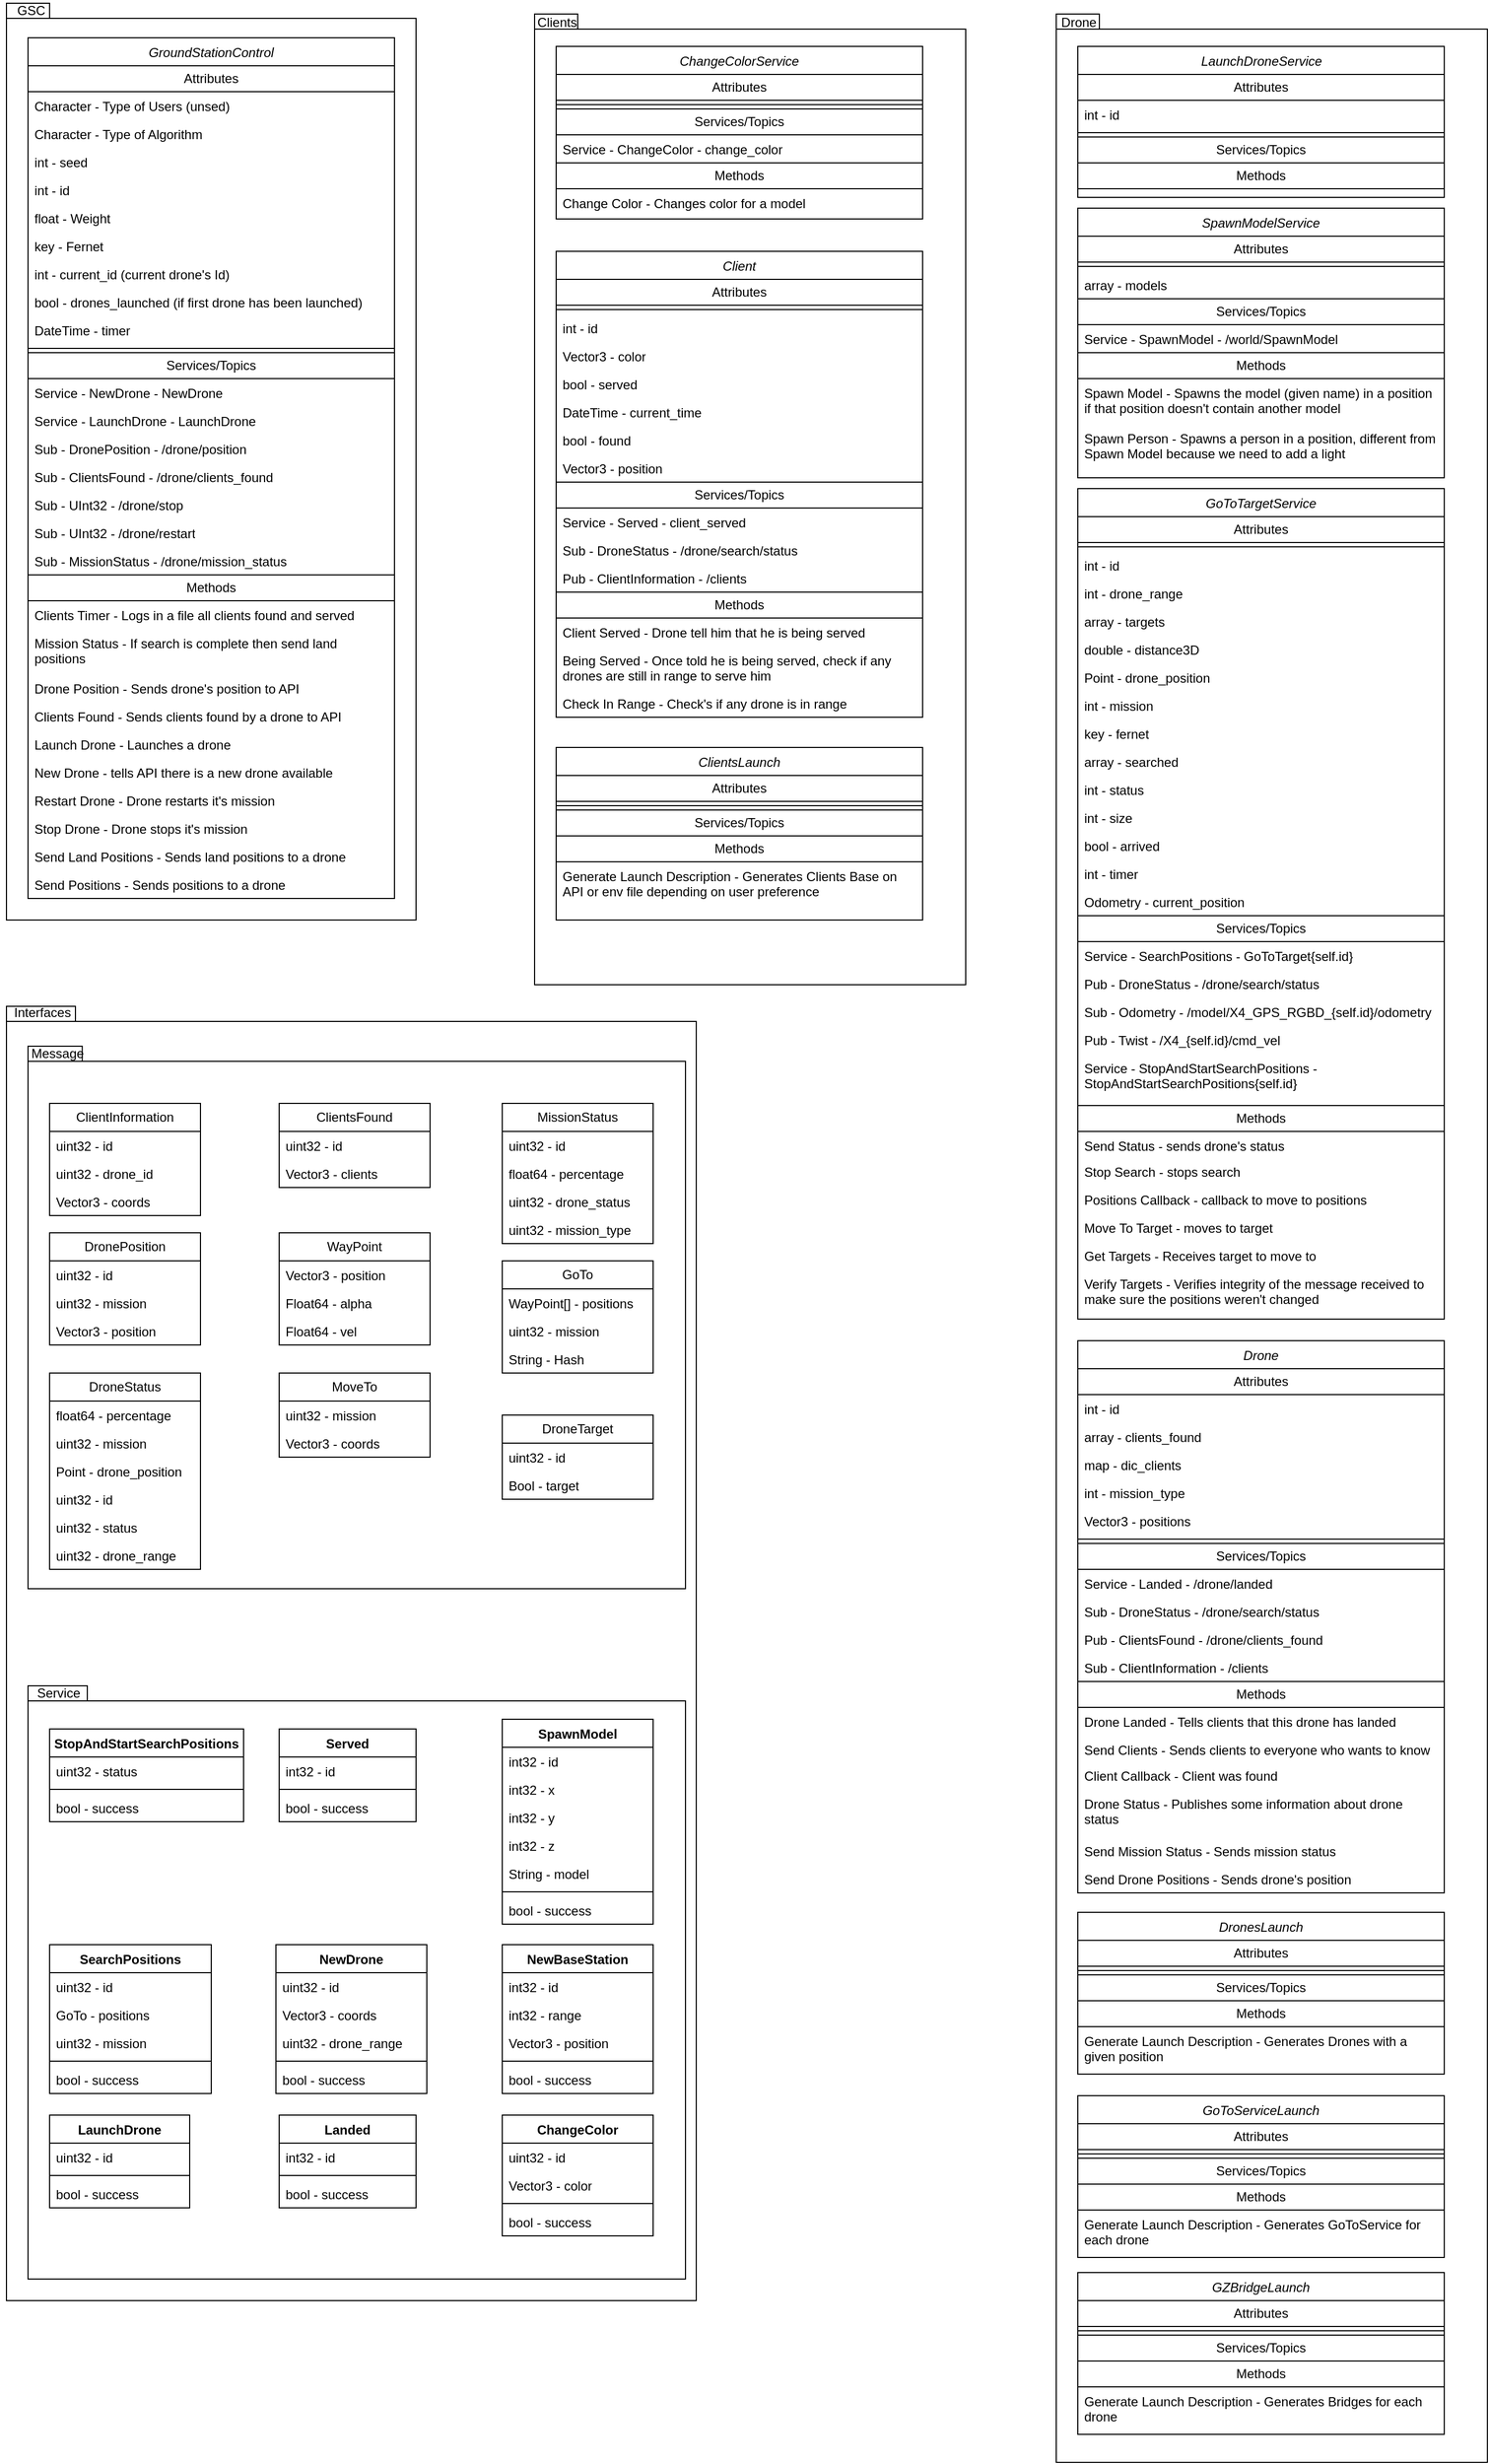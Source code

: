 <mxfile version="24.7.5">
  <diagram id="C5RBs43oDa-KdzZeNtuy" name="Page-1">
    <mxGraphModel dx="1384" dy="534" grid="1" gridSize="10" guides="1" tooltips="1" connect="1" arrows="1" fold="1" page="1" pageScale="1" pageWidth="827" pageHeight="1169" math="0" shadow="0">
      <root>
        <mxCell id="WIyWlLk6GJQsqaUBKTNV-0" />
        <mxCell id="WIyWlLk6GJQsqaUBKTNV-1" parent="WIyWlLk6GJQsqaUBKTNV-0" />
        <mxCell id="4p0fjycxaOFCBDuehbkz-36" value="" style="shape=folder;fontStyle=1;spacingTop=10;tabWidth=40;tabHeight=14;tabPosition=left;html=1;whiteSpace=wrap;fillColor=none;" parent="WIyWlLk6GJQsqaUBKTNV-1" vertex="1">
          <mxGeometry x="510" y="20" width="400" height="900" as="geometry" />
        </mxCell>
        <mxCell id="4p0fjycxaOFCBDuehbkz-1" value="" style="shape=folder;fontStyle=1;spacingTop=10;tabWidth=40;tabHeight=14;tabPosition=left;html=1;whiteSpace=wrap;fillColor=none;" parent="WIyWlLk6GJQsqaUBKTNV-1" vertex="1">
          <mxGeometry x="20" y="10" width="380" height="850" as="geometry" />
        </mxCell>
        <mxCell id="zkfFHV4jXpPFQw0GAbJ--0" value="GroundStationControl" style="swimlane;fontStyle=2;align=center;verticalAlign=top;childLayout=stackLayout;horizontal=1;startSize=26;horizontalStack=0;resizeParent=1;resizeLast=0;collapsible=1;marginBottom=0;rounded=0;shadow=0;strokeWidth=1;" parent="WIyWlLk6GJQsqaUBKTNV-1" vertex="1">
          <mxGeometry x="40" y="42" width="340" height="798" as="geometry">
            <mxRectangle x="230" y="140" width="160" height="26" as="alternateBounds" />
          </mxGeometry>
        </mxCell>
        <mxCell id="4p0fjycxaOFCBDuehbkz-8" value="Attributes" style="html=1;whiteSpace=wrap;" parent="zkfFHV4jXpPFQw0GAbJ--0" vertex="1">
          <mxGeometry y="26" width="340" height="24" as="geometry" />
        </mxCell>
        <mxCell id="zkfFHV4jXpPFQw0GAbJ--1" value="Character - Type of Users (unsed)" style="text;align=left;verticalAlign=top;spacingLeft=4;spacingRight=4;overflow=hidden;rotatable=0;points=[[0,0.5],[1,0.5]];portConstraint=eastwest;" parent="zkfFHV4jXpPFQw0GAbJ--0" vertex="1">
          <mxGeometry y="50" width="340" height="26" as="geometry" />
        </mxCell>
        <mxCell id="zkfFHV4jXpPFQw0GAbJ--2" value="Character - Type of Algorithm" style="text;align=left;verticalAlign=top;spacingLeft=4;spacingRight=4;overflow=hidden;rotatable=0;points=[[0,0.5],[1,0.5]];portConstraint=eastwest;rounded=0;shadow=0;html=0;" parent="zkfFHV4jXpPFQw0GAbJ--0" vertex="1">
          <mxGeometry y="76" width="340" height="26" as="geometry" />
        </mxCell>
        <mxCell id="4p0fjycxaOFCBDuehbkz-3" value="int - seed" style="text;strokeColor=none;fillColor=none;align=left;verticalAlign=top;spacingLeft=4;spacingRight=4;overflow=hidden;rotatable=0;points=[[0,0.5],[1,0.5]];portConstraint=eastwest;whiteSpace=wrap;html=1;" parent="zkfFHV4jXpPFQw0GAbJ--0" vertex="1">
          <mxGeometry y="102" width="340" height="26" as="geometry" />
        </mxCell>
        <mxCell id="4p0fjycxaOFCBDuehbkz-4" value="int - id" style="text;strokeColor=none;fillColor=none;align=left;verticalAlign=top;spacingLeft=4;spacingRight=4;overflow=hidden;rotatable=0;points=[[0,0.5],[1,0.5]];portConstraint=eastwest;whiteSpace=wrap;html=1;" parent="zkfFHV4jXpPFQw0GAbJ--0" vertex="1">
          <mxGeometry y="128" width="340" height="26" as="geometry" />
        </mxCell>
        <mxCell id="zkfFHV4jXpPFQw0GAbJ--3" value="float - Weight" style="text;align=left;verticalAlign=top;spacingLeft=4;spacingRight=4;overflow=hidden;rotatable=0;points=[[0,0.5],[1,0.5]];portConstraint=eastwest;rounded=0;shadow=0;html=0;" parent="zkfFHV4jXpPFQw0GAbJ--0" vertex="1">
          <mxGeometry y="154" width="340" height="26" as="geometry" />
        </mxCell>
        <mxCell id="4p0fjycxaOFCBDuehbkz-23" value="key - Fernet" style="text;strokeColor=none;fillColor=none;align=left;verticalAlign=top;spacingLeft=4;spacingRight=4;overflow=hidden;rotatable=0;points=[[0,0.5],[1,0.5]];portConstraint=eastwest;whiteSpace=wrap;html=1;" parent="zkfFHV4jXpPFQw0GAbJ--0" vertex="1">
          <mxGeometry y="180" width="340" height="26" as="geometry" />
        </mxCell>
        <mxCell id="4p0fjycxaOFCBDuehbkz-24" value="int - current_id (current drone&#39;s Id)" style="text;strokeColor=none;fillColor=none;align=left;verticalAlign=top;spacingLeft=4;spacingRight=4;overflow=hidden;rotatable=0;points=[[0,0.5],[1,0.5]];portConstraint=eastwest;whiteSpace=wrap;html=1;" parent="zkfFHV4jXpPFQw0GAbJ--0" vertex="1">
          <mxGeometry y="206" width="340" height="26" as="geometry" />
        </mxCell>
        <mxCell id="4p0fjycxaOFCBDuehbkz-25" value="bool - drones_launched (if first drone has been launched)" style="text;strokeColor=none;fillColor=none;align=left;verticalAlign=top;spacingLeft=4;spacingRight=4;overflow=hidden;rotatable=0;points=[[0,0.5],[1,0.5]];portConstraint=eastwest;whiteSpace=wrap;html=1;" parent="zkfFHV4jXpPFQw0GAbJ--0" vertex="1">
          <mxGeometry y="232" width="340" height="26" as="geometry" />
        </mxCell>
        <mxCell id="4p0fjycxaOFCBDuehbkz-26" value="DateTime - timer" style="text;strokeColor=none;fillColor=none;align=left;verticalAlign=top;spacingLeft=4;spacingRight=4;overflow=hidden;rotatable=0;points=[[0,0.5],[1,0.5]];portConstraint=eastwest;whiteSpace=wrap;html=1;" parent="zkfFHV4jXpPFQw0GAbJ--0" vertex="1">
          <mxGeometry y="258" width="340" height="26" as="geometry" />
        </mxCell>
        <mxCell id="zkfFHV4jXpPFQw0GAbJ--4" value="" style="line;html=1;strokeWidth=1;align=left;verticalAlign=middle;spacingTop=-1;spacingLeft=3;spacingRight=3;rotatable=0;labelPosition=right;points=[];portConstraint=eastwest;" parent="zkfFHV4jXpPFQw0GAbJ--0" vertex="1">
          <mxGeometry y="284" width="340" height="8" as="geometry" />
        </mxCell>
        <mxCell id="4p0fjycxaOFCBDuehbkz-15" value="Services/Topics" style="html=1;whiteSpace=wrap;" parent="zkfFHV4jXpPFQw0GAbJ--0" vertex="1">
          <mxGeometry y="292" width="340" height="24" as="geometry" />
        </mxCell>
        <mxCell id="4p0fjycxaOFCBDuehbkz-16" value="Service - NewDrone - NewDrone" style="text;strokeColor=none;fillColor=none;align=left;verticalAlign=top;spacingLeft=4;spacingRight=4;overflow=hidden;rotatable=0;points=[[0,0.5],[1,0.5]];portConstraint=eastwest;whiteSpace=wrap;html=1;" parent="zkfFHV4jXpPFQw0GAbJ--0" vertex="1">
          <mxGeometry y="316" width="340" height="26" as="geometry" />
        </mxCell>
        <mxCell id="4p0fjycxaOFCBDuehbkz-17" value="Service - LaunchDrone - LaunchDrone" style="text;strokeColor=none;fillColor=none;align=left;verticalAlign=top;spacingLeft=4;spacingRight=4;overflow=hidden;rotatable=0;points=[[0,0.5],[1,0.5]];portConstraint=eastwest;whiteSpace=wrap;html=1;" parent="zkfFHV4jXpPFQw0GAbJ--0" vertex="1">
          <mxGeometry y="342" width="340" height="26" as="geometry" />
        </mxCell>
        <mxCell id="4p0fjycxaOFCBDuehbkz-18" value="Sub - DronePosition - /drone/position" style="text;strokeColor=none;fillColor=none;align=left;verticalAlign=top;spacingLeft=4;spacingRight=4;overflow=hidden;rotatable=0;points=[[0,0.5],[1,0.5]];portConstraint=eastwest;whiteSpace=wrap;html=1;" parent="zkfFHV4jXpPFQw0GAbJ--0" vertex="1">
          <mxGeometry y="368" width="340" height="26" as="geometry" />
        </mxCell>
        <mxCell id="4p0fjycxaOFCBDuehbkz-19" value="Sub - ClientsFound - /drone/clients_found" style="text;strokeColor=none;fillColor=none;align=left;verticalAlign=top;spacingLeft=4;spacingRight=4;overflow=hidden;rotatable=0;points=[[0,0.5],[1,0.5]];portConstraint=eastwest;whiteSpace=wrap;html=1;" parent="zkfFHV4jXpPFQw0GAbJ--0" vertex="1">
          <mxGeometry y="394" width="340" height="26" as="geometry" />
        </mxCell>
        <mxCell id="4p0fjycxaOFCBDuehbkz-20" value="Sub - UInt32 - /drone/stop" style="text;strokeColor=none;fillColor=none;align=left;verticalAlign=top;spacingLeft=4;spacingRight=4;overflow=hidden;rotatable=0;points=[[0,0.5],[1,0.5]];portConstraint=eastwest;whiteSpace=wrap;html=1;" parent="zkfFHV4jXpPFQw0GAbJ--0" vertex="1">
          <mxGeometry y="420" width="340" height="26" as="geometry" />
        </mxCell>
        <mxCell id="4p0fjycxaOFCBDuehbkz-21" value="Sub - UInt32 - /drone/restart" style="text;strokeColor=none;fillColor=none;align=left;verticalAlign=top;spacingLeft=4;spacingRight=4;overflow=hidden;rotatable=0;points=[[0,0.5],[1,0.5]];portConstraint=eastwest;whiteSpace=wrap;html=1;" parent="zkfFHV4jXpPFQw0GAbJ--0" vertex="1">
          <mxGeometry y="446" width="340" height="26" as="geometry" />
        </mxCell>
        <mxCell id="4p0fjycxaOFCBDuehbkz-22" value="Sub - MissionStatus - /drone/mission_status" style="text;strokeColor=none;fillColor=none;align=left;verticalAlign=top;spacingLeft=4;spacingRight=4;overflow=hidden;rotatable=0;points=[[0,0.5],[1,0.5]];portConstraint=eastwest;whiteSpace=wrap;html=1;" parent="zkfFHV4jXpPFQw0GAbJ--0" vertex="1">
          <mxGeometry y="472" width="340" height="26" as="geometry" />
        </mxCell>
        <mxCell id="4p0fjycxaOFCBDuehbkz-12" value="Methods" style="html=1;whiteSpace=wrap;" parent="zkfFHV4jXpPFQw0GAbJ--0" vertex="1">
          <mxGeometry y="498" width="340" height="24" as="geometry" />
        </mxCell>
        <mxCell id="4p0fjycxaOFCBDuehbkz-13" value="Clients Timer - Logs in a file all clients found and served" style="text;strokeColor=none;fillColor=none;align=left;verticalAlign=top;spacingLeft=4;spacingRight=4;overflow=hidden;rotatable=0;points=[[0,0.5],[1,0.5]];portConstraint=eastwest;whiteSpace=wrap;html=1;" parent="zkfFHV4jXpPFQw0GAbJ--0" vertex="1">
          <mxGeometry y="522" width="340" height="26" as="geometry" />
        </mxCell>
        <mxCell id="4p0fjycxaOFCBDuehbkz-28" value="Mission Status - If search is complete then send land positions" style="text;strokeColor=none;fillColor=none;align=left;verticalAlign=top;spacingLeft=4;spacingRight=4;overflow=hidden;rotatable=0;points=[[0,0.5],[1,0.5]];portConstraint=eastwest;whiteSpace=wrap;html=1;" parent="zkfFHV4jXpPFQw0GAbJ--0" vertex="1">
          <mxGeometry y="548" width="340" height="42" as="geometry" />
        </mxCell>
        <mxCell id="4p0fjycxaOFCBDuehbkz-29" value="Drone Position - Sends drone&#39;s position to API" style="text;strokeColor=none;fillColor=none;align=left;verticalAlign=top;spacingLeft=4;spacingRight=4;overflow=hidden;rotatable=0;points=[[0,0.5],[1,0.5]];portConstraint=eastwest;whiteSpace=wrap;html=1;" parent="zkfFHV4jXpPFQw0GAbJ--0" vertex="1">
          <mxGeometry y="590" width="340" height="26" as="geometry" />
        </mxCell>
        <mxCell id="4p0fjycxaOFCBDuehbkz-30" value="Clients Found - Sends clients found by a drone to API" style="text;strokeColor=none;fillColor=none;align=left;verticalAlign=top;spacingLeft=4;spacingRight=4;overflow=hidden;rotatable=0;points=[[0,0.5],[1,0.5]];portConstraint=eastwest;whiteSpace=wrap;html=1;" parent="zkfFHV4jXpPFQw0GAbJ--0" vertex="1">
          <mxGeometry y="616" width="340" height="26" as="geometry" />
        </mxCell>
        <mxCell id="4p0fjycxaOFCBDuehbkz-27" value="Launch Drone - Launches a drone" style="text;strokeColor=none;fillColor=none;align=left;verticalAlign=top;spacingLeft=4;spacingRight=4;overflow=hidden;rotatable=0;points=[[0,0.5],[1,0.5]];portConstraint=eastwest;whiteSpace=wrap;html=1;" parent="zkfFHV4jXpPFQw0GAbJ--0" vertex="1">
          <mxGeometry y="642" width="340" height="26" as="geometry" />
        </mxCell>
        <mxCell id="4p0fjycxaOFCBDuehbkz-31" value="New Drone - tells API there is a new drone available" style="text;strokeColor=none;fillColor=none;align=left;verticalAlign=top;spacingLeft=4;spacingRight=4;overflow=hidden;rotatable=0;points=[[0,0.5],[1,0.5]];portConstraint=eastwest;whiteSpace=wrap;html=1;" parent="zkfFHV4jXpPFQw0GAbJ--0" vertex="1">
          <mxGeometry y="668" width="340" height="26" as="geometry" />
        </mxCell>
        <mxCell id="4p0fjycxaOFCBDuehbkz-32" value="Restart Drone - Drone restarts it&#39;s mission" style="text;strokeColor=none;fillColor=none;align=left;verticalAlign=top;spacingLeft=4;spacingRight=4;overflow=hidden;rotatable=0;points=[[0,0.5],[1,0.5]];portConstraint=eastwest;whiteSpace=wrap;html=1;" parent="zkfFHV4jXpPFQw0GAbJ--0" vertex="1">
          <mxGeometry y="694" width="340" height="26" as="geometry" />
        </mxCell>
        <mxCell id="4p0fjycxaOFCBDuehbkz-33" value="Stop Drone - Drone stops it&#39;s mission" style="text;strokeColor=none;fillColor=none;align=left;verticalAlign=top;spacingLeft=4;spacingRight=4;overflow=hidden;rotatable=0;points=[[0,0.5],[1,0.5]];portConstraint=eastwest;whiteSpace=wrap;html=1;" parent="zkfFHV4jXpPFQw0GAbJ--0" vertex="1">
          <mxGeometry y="720" width="340" height="26" as="geometry" />
        </mxCell>
        <mxCell id="4p0fjycxaOFCBDuehbkz-35" value="Send Land Positions - Sends land positions to a drone" style="text;strokeColor=none;fillColor=none;align=left;verticalAlign=top;spacingLeft=4;spacingRight=4;overflow=hidden;rotatable=0;points=[[0,0.5],[1,0.5]];portConstraint=eastwest;whiteSpace=wrap;html=1;" parent="zkfFHV4jXpPFQw0GAbJ--0" vertex="1">
          <mxGeometry y="746" width="340" height="26" as="geometry" />
        </mxCell>
        <mxCell id="4p0fjycxaOFCBDuehbkz-34" value="Send Positions - Sends positions to a drone" style="text;strokeColor=none;fillColor=none;align=left;verticalAlign=top;spacingLeft=4;spacingRight=4;overflow=hidden;rotatable=0;points=[[0,0.5],[1,0.5]];portConstraint=eastwest;whiteSpace=wrap;html=1;" parent="zkfFHV4jXpPFQw0GAbJ--0" vertex="1">
          <mxGeometry y="772" width="340" height="26" as="geometry" />
        </mxCell>
        <mxCell id="4p0fjycxaOFCBDuehbkz-2" value="GSC" style="text;html=1;align=center;verticalAlign=middle;whiteSpace=wrap;rounded=0;" parent="WIyWlLk6GJQsqaUBKTNV-1" vertex="1">
          <mxGeometry x="18" y="7" width="50" height="20" as="geometry" />
        </mxCell>
        <mxCell id="4p0fjycxaOFCBDuehbkz-37" value="Clients" style="text;html=1;align=center;verticalAlign=middle;whiteSpace=wrap;rounded=0;" parent="WIyWlLk6GJQsqaUBKTNV-1" vertex="1">
          <mxGeometry x="506" y="18" width="50" height="20" as="geometry" />
        </mxCell>
        <mxCell id="4p0fjycxaOFCBDuehbkz-69" value="ChangeColorService" style="swimlane;fontStyle=2;align=center;verticalAlign=top;childLayout=stackLayout;horizontal=1;startSize=26;horizontalStack=0;resizeParent=1;resizeLast=0;collapsible=1;marginBottom=0;rounded=0;shadow=0;strokeWidth=1;" parent="WIyWlLk6GJQsqaUBKTNV-1" vertex="1">
          <mxGeometry x="530" y="50" width="340" height="160" as="geometry">
            <mxRectangle x="230" y="140" width="160" height="26" as="alternateBounds" />
          </mxGeometry>
        </mxCell>
        <mxCell id="4p0fjycxaOFCBDuehbkz-70" value="Attributes" style="html=1;whiteSpace=wrap;" parent="4p0fjycxaOFCBDuehbkz-69" vertex="1">
          <mxGeometry y="26" width="340" height="24" as="geometry" />
        </mxCell>
        <mxCell id="4p0fjycxaOFCBDuehbkz-80" value="" style="line;html=1;strokeWidth=1;align=left;verticalAlign=middle;spacingTop=-1;spacingLeft=3;spacingRight=3;rotatable=0;labelPosition=right;points=[];portConstraint=eastwest;" parent="4p0fjycxaOFCBDuehbkz-69" vertex="1">
          <mxGeometry y="50" width="340" height="8" as="geometry" />
        </mxCell>
        <mxCell id="4p0fjycxaOFCBDuehbkz-81" value="Services/Topics" style="html=1;whiteSpace=wrap;" parent="4p0fjycxaOFCBDuehbkz-69" vertex="1">
          <mxGeometry y="58" width="340" height="24" as="geometry" />
        </mxCell>
        <mxCell id="4p0fjycxaOFCBDuehbkz-82" value="Service - ChangeColor - change_color" style="text;strokeColor=none;fillColor=none;align=left;verticalAlign=top;spacingLeft=4;spacingRight=4;overflow=hidden;rotatable=0;points=[[0,0.5],[1,0.5]];portConstraint=eastwest;whiteSpace=wrap;html=1;" parent="4p0fjycxaOFCBDuehbkz-69" vertex="1">
          <mxGeometry y="82" width="340" height="26" as="geometry" />
        </mxCell>
        <mxCell id="4p0fjycxaOFCBDuehbkz-89" value="Methods" style="html=1;whiteSpace=wrap;" parent="4p0fjycxaOFCBDuehbkz-69" vertex="1">
          <mxGeometry y="108" width="340" height="24" as="geometry" />
        </mxCell>
        <mxCell id="4p0fjycxaOFCBDuehbkz-90" value="Change Color - Changes color for a model" style="text;strokeColor=none;fillColor=none;align=left;verticalAlign=top;spacingLeft=4;spacingRight=4;overflow=hidden;rotatable=0;points=[[0,0.5],[1,0.5]];portConstraint=eastwest;whiteSpace=wrap;html=1;" parent="4p0fjycxaOFCBDuehbkz-69" vertex="1">
          <mxGeometry y="132" width="340" height="26" as="geometry" />
        </mxCell>
        <mxCell id="4p0fjycxaOFCBDuehbkz-100" value="Client" style="swimlane;fontStyle=2;align=center;verticalAlign=top;childLayout=stackLayout;horizontal=1;startSize=26;horizontalStack=0;resizeParent=1;resizeLast=0;collapsible=1;marginBottom=0;rounded=0;shadow=0;strokeWidth=1;" parent="WIyWlLk6GJQsqaUBKTNV-1" vertex="1">
          <mxGeometry x="530" y="240" width="340" height="432" as="geometry">
            <mxRectangle x="230" y="140" width="160" height="26" as="alternateBounds" />
          </mxGeometry>
        </mxCell>
        <mxCell id="4p0fjycxaOFCBDuehbkz-101" value="Attributes" style="html=1;whiteSpace=wrap;" parent="4p0fjycxaOFCBDuehbkz-100" vertex="1">
          <mxGeometry y="26" width="340" height="24" as="geometry" />
        </mxCell>
        <mxCell id="4p0fjycxaOFCBDuehbkz-102" value="" style="line;html=1;strokeWidth=1;align=left;verticalAlign=middle;spacingTop=-1;spacingLeft=3;spacingRight=3;rotatable=0;labelPosition=right;points=[];portConstraint=eastwest;" parent="4p0fjycxaOFCBDuehbkz-100" vertex="1">
          <mxGeometry y="50" width="340" height="8" as="geometry" />
        </mxCell>
        <mxCell id="4p0fjycxaOFCBDuehbkz-107" value="int - id" style="text;strokeColor=none;fillColor=none;align=left;verticalAlign=top;spacingLeft=4;spacingRight=4;overflow=hidden;rotatable=0;points=[[0,0.5],[1,0.5]];portConstraint=eastwest;whiteSpace=wrap;html=1;" parent="4p0fjycxaOFCBDuehbkz-100" vertex="1">
          <mxGeometry y="58" width="340" height="26" as="geometry" />
        </mxCell>
        <mxCell id="4p0fjycxaOFCBDuehbkz-109" value="Vector3 - color" style="text;strokeColor=none;fillColor=none;align=left;verticalAlign=top;spacingLeft=4;spacingRight=4;overflow=hidden;rotatable=0;points=[[0,0.5],[1,0.5]];portConstraint=eastwest;whiteSpace=wrap;html=1;" parent="4p0fjycxaOFCBDuehbkz-100" vertex="1">
          <mxGeometry y="84" width="340" height="26" as="geometry" />
        </mxCell>
        <mxCell id="4p0fjycxaOFCBDuehbkz-110" value="bool - served" style="text;strokeColor=none;fillColor=none;align=left;verticalAlign=top;spacingLeft=4;spacingRight=4;overflow=hidden;rotatable=0;points=[[0,0.5],[1,0.5]];portConstraint=eastwest;whiteSpace=wrap;html=1;" parent="4p0fjycxaOFCBDuehbkz-100" vertex="1">
          <mxGeometry y="110" width="340" height="26" as="geometry" />
        </mxCell>
        <mxCell id="4p0fjycxaOFCBDuehbkz-112" value="DateTime - current_time" style="text;strokeColor=none;fillColor=none;align=left;verticalAlign=top;spacingLeft=4;spacingRight=4;overflow=hidden;rotatable=0;points=[[0,0.5],[1,0.5]];portConstraint=eastwest;whiteSpace=wrap;html=1;" parent="4p0fjycxaOFCBDuehbkz-100" vertex="1">
          <mxGeometry y="136" width="340" height="26" as="geometry" />
        </mxCell>
        <mxCell id="4p0fjycxaOFCBDuehbkz-111" value="bool - found" style="text;strokeColor=none;fillColor=none;align=left;verticalAlign=top;spacingLeft=4;spacingRight=4;overflow=hidden;rotatable=0;points=[[0,0.5],[1,0.5]];portConstraint=eastwest;whiteSpace=wrap;html=1;" parent="4p0fjycxaOFCBDuehbkz-100" vertex="1">
          <mxGeometry y="162" width="340" height="26" as="geometry" />
        </mxCell>
        <mxCell id="4p0fjycxaOFCBDuehbkz-108" value="Vector3 - position" style="text;strokeColor=none;fillColor=none;align=left;verticalAlign=top;spacingLeft=4;spacingRight=4;overflow=hidden;rotatable=0;points=[[0,0.5],[1,0.5]];portConstraint=eastwest;whiteSpace=wrap;html=1;" parent="4p0fjycxaOFCBDuehbkz-100" vertex="1">
          <mxGeometry y="188" width="340" height="26" as="geometry" />
        </mxCell>
        <mxCell id="4p0fjycxaOFCBDuehbkz-103" value="Services/Topics" style="html=1;whiteSpace=wrap;" parent="4p0fjycxaOFCBDuehbkz-100" vertex="1">
          <mxGeometry y="214" width="340" height="24" as="geometry" />
        </mxCell>
        <mxCell id="4p0fjycxaOFCBDuehbkz-104" value="Service - Served - client_served" style="text;strokeColor=none;fillColor=none;align=left;verticalAlign=top;spacingLeft=4;spacingRight=4;overflow=hidden;rotatable=0;points=[[0,0.5],[1,0.5]];portConstraint=eastwest;whiteSpace=wrap;html=1;" parent="4p0fjycxaOFCBDuehbkz-100" vertex="1">
          <mxGeometry y="238" width="340" height="26" as="geometry" />
        </mxCell>
        <mxCell id="4p0fjycxaOFCBDuehbkz-113" value="Sub - DroneStatus - /drone/search/status" style="text;strokeColor=none;fillColor=none;align=left;verticalAlign=top;spacingLeft=4;spacingRight=4;overflow=hidden;rotatable=0;points=[[0,0.5],[1,0.5]];portConstraint=eastwest;whiteSpace=wrap;html=1;" parent="4p0fjycxaOFCBDuehbkz-100" vertex="1">
          <mxGeometry y="264" width="340" height="26" as="geometry" />
        </mxCell>
        <mxCell id="4p0fjycxaOFCBDuehbkz-116" value="Pub - ClientInformation - /clients" style="text;strokeColor=none;fillColor=none;align=left;verticalAlign=top;spacingLeft=4;spacingRight=4;overflow=hidden;rotatable=0;points=[[0,0.5],[1,0.5]];portConstraint=eastwest;whiteSpace=wrap;html=1;" parent="4p0fjycxaOFCBDuehbkz-100" vertex="1">
          <mxGeometry y="290" width="340" height="26" as="geometry" />
        </mxCell>
        <mxCell id="4p0fjycxaOFCBDuehbkz-105" value="Methods" style="html=1;whiteSpace=wrap;" parent="4p0fjycxaOFCBDuehbkz-100" vertex="1">
          <mxGeometry y="316" width="340" height="24" as="geometry" />
        </mxCell>
        <mxCell id="4p0fjycxaOFCBDuehbkz-106" value="Client Served - Drone tell him that he is being served" style="text;strokeColor=none;fillColor=none;align=left;verticalAlign=top;spacingLeft=4;spacingRight=4;overflow=hidden;rotatable=0;points=[[0,0.5],[1,0.5]];portConstraint=eastwest;whiteSpace=wrap;html=1;" parent="4p0fjycxaOFCBDuehbkz-100" vertex="1">
          <mxGeometry y="340" width="340" height="26" as="geometry" />
        </mxCell>
        <mxCell id="4p0fjycxaOFCBDuehbkz-114" value="Being Served - Once told he is being served, check if any drones are still in range to serve him" style="text;strokeColor=none;fillColor=none;align=left;verticalAlign=top;spacingLeft=4;spacingRight=4;overflow=hidden;rotatable=0;points=[[0,0.5],[1,0.5]];portConstraint=eastwest;whiteSpace=wrap;html=1;" parent="4p0fjycxaOFCBDuehbkz-100" vertex="1">
          <mxGeometry y="366" width="340" height="40" as="geometry" />
        </mxCell>
        <mxCell id="4p0fjycxaOFCBDuehbkz-115" value="Check In Range - Check&#39;s if any drone is in range" style="text;strokeColor=none;fillColor=none;align=left;verticalAlign=top;spacingLeft=4;spacingRight=4;overflow=hidden;rotatable=0;points=[[0,0.5],[1,0.5]];portConstraint=eastwest;whiteSpace=wrap;html=1;" parent="4p0fjycxaOFCBDuehbkz-100" vertex="1">
          <mxGeometry y="406" width="340" height="26" as="geometry" />
        </mxCell>
        <mxCell id="4p0fjycxaOFCBDuehbkz-117" value="ClientsLaunch" style="swimlane;fontStyle=2;align=center;verticalAlign=top;childLayout=stackLayout;horizontal=1;startSize=26;horizontalStack=0;resizeParent=1;resizeLast=0;collapsible=1;marginBottom=0;rounded=0;shadow=0;strokeWidth=1;" parent="WIyWlLk6GJQsqaUBKTNV-1" vertex="1">
          <mxGeometry x="530" y="700" width="340" height="160" as="geometry">
            <mxRectangle x="230" y="140" width="160" height="26" as="alternateBounds" />
          </mxGeometry>
        </mxCell>
        <mxCell id="4p0fjycxaOFCBDuehbkz-118" value="Attributes" style="html=1;whiteSpace=wrap;" parent="4p0fjycxaOFCBDuehbkz-117" vertex="1">
          <mxGeometry y="26" width="340" height="24" as="geometry" />
        </mxCell>
        <mxCell id="4p0fjycxaOFCBDuehbkz-119" value="" style="line;html=1;strokeWidth=1;align=left;verticalAlign=middle;spacingTop=-1;spacingLeft=3;spacingRight=3;rotatable=0;labelPosition=right;points=[];portConstraint=eastwest;" parent="4p0fjycxaOFCBDuehbkz-117" vertex="1">
          <mxGeometry y="50" width="340" height="8" as="geometry" />
        </mxCell>
        <mxCell id="4p0fjycxaOFCBDuehbkz-120" value="Services/Topics" style="html=1;whiteSpace=wrap;" parent="4p0fjycxaOFCBDuehbkz-117" vertex="1">
          <mxGeometry y="58" width="340" height="24" as="geometry" />
        </mxCell>
        <mxCell id="4p0fjycxaOFCBDuehbkz-122" value="Methods" style="html=1;whiteSpace=wrap;" parent="4p0fjycxaOFCBDuehbkz-117" vertex="1">
          <mxGeometry y="82" width="340" height="24" as="geometry" />
        </mxCell>
        <mxCell id="4p0fjycxaOFCBDuehbkz-123" value="Generate Launch Description - Generates Clients Base on API or env file depending on user preference" style="text;strokeColor=none;fillColor=none;align=left;verticalAlign=top;spacingLeft=4;spacingRight=4;overflow=hidden;rotatable=0;points=[[0,0.5],[1,0.5]];portConstraint=eastwest;whiteSpace=wrap;html=1;" parent="4p0fjycxaOFCBDuehbkz-117" vertex="1">
          <mxGeometry y="106" width="340" height="54" as="geometry" />
        </mxCell>
        <mxCell id="RlJB3CUcUBt8CbnHZNZM-0" value="" style="shape=folder;fontStyle=1;spacingTop=10;tabWidth=40;tabHeight=14;tabPosition=left;html=1;whiteSpace=wrap;fillColor=none;" parent="WIyWlLk6GJQsqaUBKTNV-1" vertex="1">
          <mxGeometry x="994" y="20" width="400" height="2270" as="geometry" />
        </mxCell>
        <mxCell id="RlJB3CUcUBt8CbnHZNZM-1" value="Drone" style="text;html=1;align=center;verticalAlign=middle;whiteSpace=wrap;rounded=0;" parent="WIyWlLk6GJQsqaUBKTNV-1" vertex="1">
          <mxGeometry x="990" y="18" width="50" height="20" as="geometry" />
        </mxCell>
        <mxCell id="RlJB3CUcUBt8CbnHZNZM-2" value="LaunchDroneService" style="swimlane;fontStyle=2;align=center;verticalAlign=top;childLayout=stackLayout;horizontal=1;startSize=26;horizontalStack=0;resizeParent=1;resizeLast=0;collapsible=1;marginBottom=0;rounded=0;shadow=0;strokeWidth=1;html=1;" parent="WIyWlLk6GJQsqaUBKTNV-1" vertex="1">
          <mxGeometry x="1014" y="50" width="340" height="140" as="geometry">
            <mxRectangle x="230" y="140" width="160" height="26" as="alternateBounds" />
          </mxGeometry>
        </mxCell>
        <mxCell id="RlJB3CUcUBt8CbnHZNZM-3" value="Attributes" style="html=1;whiteSpace=wrap;" parent="RlJB3CUcUBt8CbnHZNZM-2" vertex="1">
          <mxGeometry y="26" width="340" height="24" as="geometry" />
        </mxCell>
        <mxCell id="RlJB3CUcUBt8CbnHZNZM-32" value="int - id" style="text;strokeColor=none;fillColor=none;align=left;verticalAlign=top;spacingLeft=4;spacingRight=4;overflow=hidden;rotatable=0;points=[[0,0.5],[1,0.5]];portConstraint=eastwest;whiteSpace=wrap;html=1;" parent="RlJB3CUcUBt8CbnHZNZM-2" vertex="1">
          <mxGeometry y="50" width="340" height="26" as="geometry" />
        </mxCell>
        <mxCell id="RlJB3CUcUBt8CbnHZNZM-4" value="" style="line;html=1;strokeWidth=1;align=left;verticalAlign=middle;spacingTop=-1;spacingLeft=3;spacingRight=3;rotatable=0;labelPosition=right;points=[];portConstraint=eastwest;" parent="RlJB3CUcUBt8CbnHZNZM-2" vertex="1">
          <mxGeometry y="76" width="340" height="8" as="geometry" />
        </mxCell>
        <mxCell id="RlJB3CUcUBt8CbnHZNZM-5" value="Services/Topics" style="html=1;whiteSpace=wrap;" parent="RlJB3CUcUBt8CbnHZNZM-2" vertex="1">
          <mxGeometry y="84" width="340" height="24" as="geometry" />
        </mxCell>
        <mxCell id="RlJB3CUcUBt8CbnHZNZM-7" value="Methods" style="html=1;whiteSpace=wrap;" parent="RlJB3CUcUBt8CbnHZNZM-2" vertex="1">
          <mxGeometry y="108" width="340" height="24" as="geometry" />
        </mxCell>
        <mxCell id="RlJB3CUcUBt8CbnHZNZM-9" value="SpawnModelService" style="swimlane;fontStyle=2;align=center;verticalAlign=top;childLayout=stackLayout;horizontal=1;startSize=26;horizontalStack=0;resizeParent=1;resizeLast=0;collapsible=1;marginBottom=0;rounded=0;shadow=0;strokeWidth=1;" parent="WIyWlLk6GJQsqaUBKTNV-1" vertex="1">
          <mxGeometry x="1014" y="200" width="340" height="250" as="geometry">
            <mxRectangle x="230" y="140" width="160" height="26" as="alternateBounds" />
          </mxGeometry>
        </mxCell>
        <mxCell id="RlJB3CUcUBt8CbnHZNZM-10" value="Attributes" style="html=1;whiteSpace=wrap;" parent="RlJB3CUcUBt8CbnHZNZM-9" vertex="1">
          <mxGeometry y="26" width="340" height="24" as="geometry" />
        </mxCell>
        <mxCell id="RlJB3CUcUBt8CbnHZNZM-11" value="" style="line;html=1;strokeWidth=1;align=left;verticalAlign=middle;spacingTop=-1;spacingLeft=3;spacingRight=3;rotatable=0;labelPosition=right;points=[];portConstraint=eastwest;" parent="RlJB3CUcUBt8CbnHZNZM-9" vertex="1">
          <mxGeometry y="50" width="340" height="8" as="geometry" />
        </mxCell>
        <mxCell id="RlJB3CUcUBt8CbnHZNZM-12" value="array - models" style="text;strokeColor=none;fillColor=none;align=left;verticalAlign=top;spacingLeft=4;spacingRight=4;overflow=hidden;rotatable=0;points=[[0,0.5],[1,0.5]];portConstraint=eastwest;whiteSpace=wrap;html=1;" parent="RlJB3CUcUBt8CbnHZNZM-9" vertex="1">
          <mxGeometry y="58" width="340" height="26" as="geometry" />
        </mxCell>
        <mxCell id="RlJB3CUcUBt8CbnHZNZM-18" value="Services/Topics" style="html=1;whiteSpace=wrap;" parent="RlJB3CUcUBt8CbnHZNZM-9" vertex="1">
          <mxGeometry y="84" width="340" height="24" as="geometry" />
        </mxCell>
        <mxCell id="RlJB3CUcUBt8CbnHZNZM-19" value="Service - SpawnModel - /world/SpawnModel" style="text;strokeColor=none;fillColor=none;align=left;verticalAlign=top;spacingLeft=4;spacingRight=4;overflow=hidden;rotatable=0;points=[[0,0.5],[1,0.5]];portConstraint=eastwest;whiteSpace=wrap;html=1;" parent="RlJB3CUcUBt8CbnHZNZM-9" vertex="1">
          <mxGeometry y="108" width="340" height="26" as="geometry" />
        </mxCell>
        <mxCell id="RlJB3CUcUBt8CbnHZNZM-22" value="Methods" style="html=1;whiteSpace=wrap;" parent="RlJB3CUcUBt8CbnHZNZM-9" vertex="1">
          <mxGeometry y="134" width="340" height="24" as="geometry" />
        </mxCell>
        <mxCell id="RlJB3CUcUBt8CbnHZNZM-25" value="Spawn Model - Spawns the model (given name) in a position if that position doesn&#39;t contain another model" style="text;strokeColor=none;fillColor=none;align=left;verticalAlign=top;spacingLeft=4;spacingRight=4;overflow=hidden;rotatable=0;points=[[0,0.5],[1,0.5]];portConstraint=eastwest;whiteSpace=wrap;html=1;" parent="RlJB3CUcUBt8CbnHZNZM-9" vertex="1">
          <mxGeometry y="158" width="340" height="42" as="geometry" />
        </mxCell>
        <mxCell id="RlJB3CUcUBt8CbnHZNZM-33" value="Spawn Person - Spawns a person in a position, different from Spawn Model because we need to add a light" style="text;strokeColor=none;fillColor=none;align=left;verticalAlign=top;spacingLeft=4;spacingRight=4;overflow=hidden;rotatable=0;points=[[0,0.5],[1,0.5]];portConstraint=eastwest;whiteSpace=wrap;html=1;" parent="RlJB3CUcUBt8CbnHZNZM-9" vertex="1">
          <mxGeometry y="200" width="340" height="50" as="geometry" />
        </mxCell>
        <mxCell id="RlJB3CUcUBt8CbnHZNZM-26" value="GoToTargetService" style="swimlane;fontStyle=2;align=center;verticalAlign=top;childLayout=stackLayout;horizontal=1;startSize=26;horizontalStack=0;resizeParent=1;resizeLast=0;collapsible=1;marginBottom=0;rounded=0;shadow=0;strokeWidth=1;" parent="WIyWlLk6GJQsqaUBKTNV-1" vertex="1">
          <mxGeometry x="1014" y="460" width="340" height="770" as="geometry">
            <mxRectangle x="230" y="140" width="160" height="26" as="alternateBounds" />
          </mxGeometry>
        </mxCell>
        <mxCell id="RlJB3CUcUBt8CbnHZNZM-27" value="Attributes" style="html=1;whiteSpace=wrap;" parent="RlJB3CUcUBt8CbnHZNZM-26" vertex="1">
          <mxGeometry y="26" width="340" height="24" as="geometry" />
        </mxCell>
        <mxCell id="RlJB3CUcUBt8CbnHZNZM-28" value="" style="line;html=1;strokeWidth=1;align=left;verticalAlign=middle;spacingTop=-1;spacingLeft=3;spacingRight=3;rotatable=0;labelPosition=right;points=[];portConstraint=eastwest;" parent="RlJB3CUcUBt8CbnHZNZM-26" vertex="1">
          <mxGeometry y="50" width="340" height="8" as="geometry" />
        </mxCell>
        <mxCell id="RlJB3CUcUBt8CbnHZNZM-34" value="int - id" style="text;strokeColor=none;fillColor=none;align=left;verticalAlign=top;spacingLeft=4;spacingRight=4;overflow=hidden;rotatable=0;points=[[0,0.5],[1,0.5]];portConstraint=eastwest;whiteSpace=wrap;html=1;" parent="RlJB3CUcUBt8CbnHZNZM-26" vertex="1">
          <mxGeometry y="58" width="340" height="26" as="geometry" />
        </mxCell>
        <mxCell id="RlJB3CUcUBt8CbnHZNZM-35" value="int - drone_range" style="text;strokeColor=none;fillColor=none;align=left;verticalAlign=top;spacingLeft=4;spacingRight=4;overflow=hidden;rotatable=0;points=[[0,0.5],[1,0.5]];portConstraint=eastwest;whiteSpace=wrap;html=1;" parent="RlJB3CUcUBt8CbnHZNZM-26" vertex="1">
          <mxGeometry y="84" width="340" height="26" as="geometry" />
        </mxCell>
        <mxCell id="RlJB3CUcUBt8CbnHZNZM-37" value="array - targets" style="text;strokeColor=none;fillColor=none;align=left;verticalAlign=top;spacingLeft=4;spacingRight=4;overflow=hidden;rotatable=0;points=[[0,0.5],[1,0.5]];portConstraint=eastwest;whiteSpace=wrap;html=1;" parent="RlJB3CUcUBt8CbnHZNZM-26" vertex="1">
          <mxGeometry y="110" width="340" height="26" as="geometry" />
        </mxCell>
        <mxCell id="RlJB3CUcUBt8CbnHZNZM-39" value="double - distance3D" style="text;strokeColor=none;fillColor=none;align=left;verticalAlign=top;spacingLeft=4;spacingRight=4;overflow=hidden;rotatable=0;points=[[0,0.5],[1,0.5]];portConstraint=eastwest;whiteSpace=wrap;html=1;" parent="RlJB3CUcUBt8CbnHZNZM-26" vertex="1">
          <mxGeometry y="136" width="340" height="26" as="geometry" />
        </mxCell>
        <mxCell id="RlJB3CUcUBt8CbnHZNZM-41" value="Point - drone_position" style="text;strokeColor=none;fillColor=none;align=left;verticalAlign=top;spacingLeft=4;spacingRight=4;overflow=hidden;rotatable=0;points=[[0,0.5],[1,0.5]];portConstraint=eastwest;whiteSpace=wrap;html=1;" parent="RlJB3CUcUBt8CbnHZNZM-26" vertex="1">
          <mxGeometry y="162" width="340" height="26" as="geometry" />
        </mxCell>
        <mxCell id="RlJB3CUcUBt8CbnHZNZM-42" value="int - mission" style="text;strokeColor=none;fillColor=none;align=left;verticalAlign=top;spacingLeft=4;spacingRight=4;overflow=hidden;rotatable=0;points=[[0,0.5],[1,0.5]];portConstraint=eastwest;whiteSpace=wrap;html=1;" parent="RlJB3CUcUBt8CbnHZNZM-26" vertex="1">
          <mxGeometry y="188" width="340" height="26" as="geometry" />
        </mxCell>
        <mxCell id="RlJB3CUcUBt8CbnHZNZM-44" value="key - fernet" style="text;strokeColor=none;fillColor=none;align=left;verticalAlign=top;spacingLeft=4;spacingRight=4;overflow=hidden;rotatable=0;points=[[0,0.5],[1,0.5]];portConstraint=eastwest;whiteSpace=wrap;html=1;" parent="RlJB3CUcUBt8CbnHZNZM-26" vertex="1">
          <mxGeometry y="214" width="340" height="26" as="geometry" />
        </mxCell>
        <mxCell id="RlJB3CUcUBt8CbnHZNZM-46" value="array - searched" style="text;strokeColor=none;fillColor=none;align=left;verticalAlign=top;spacingLeft=4;spacingRight=4;overflow=hidden;rotatable=0;points=[[0,0.5],[1,0.5]];portConstraint=eastwest;whiteSpace=wrap;html=1;" parent="RlJB3CUcUBt8CbnHZNZM-26" vertex="1">
          <mxGeometry y="240" width="340" height="26" as="geometry" />
        </mxCell>
        <mxCell id="RlJB3CUcUBt8CbnHZNZM-45" value="int - status" style="text;strokeColor=none;fillColor=none;align=left;verticalAlign=top;spacingLeft=4;spacingRight=4;overflow=hidden;rotatable=0;points=[[0,0.5],[1,0.5]];portConstraint=eastwest;whiteSpace=wrap;html=1;" parent="RlJB3CUcUBt8CbnHZNZM-26" vertex="1">
          <mxGeometry y="266" width="340" height="26" as="geometry" />
        </mxCell>
        <mxCell id="RlJB3CUcUBt8CbnHZNZM-43" value="int - size" style="text;strokeColor=none;fillColor=none;align=left;verticalAlign=top;spacingLeft=4;spacingRight=4;overflow=hidden;rotatable=0;points=[[0,0.5],[1,0.5]];portConstraint=eastwest;whiteSpace=wrap;html=1;" parent="RlJB3CUcUBt8CbnHZNZM-26" vertex="1">
          <mxGeometry y="292" width="340" height="26" as="geometry" />
        </mxCell>
        <mxCell id="RlJB3CUcUBt8CbnHZNZM-40" value="bool - arrived" style="text;strokeColor=none;fillColor=none;align=left;verticalAlign=top;spacingLeft=4;spacingRight=4;overflow=hidden;rotatable=0;points=[[0,0.5],[1,0.5]];portConstraint=eastwest;whiteSpace=wrap;html=1;" parent="RlJB3CUcUBt8CbnHZNZM-26" vertex="1">
          <mxGeometry y="318" width="340" height="26" as="geometry" />
        </mxCell>
        <mxCell id="RlJB3CUcUBt8CbnHZNZM-38" value="int - timer" style="text;strokeColor=none;fillColor=none;align=left;verticalAlign=top;spacingLeft=4;spacingRight=4;overflow=hidden;rotatable=0;points=[[0,0.5],[1,0.5]];portConstraint=eastwest;whiteSpace=wrap;html=1;" parent="RlJB3CUcUBt8CbnHZNZM-26" vertex="1">
          <mxGeometry y="344" width="340" height="26" as="geometry" />
        </mxCell>
        <mxCell id="RlJB3CUcUBt8CbnHZNZM-36" value="Odometry - current_position" style="text;strokeColor=none;fillColor=none;align=left;verticalAlign=top;spacingLeft=4;spacingRight=4;overflow=hidden;rotatable=0;points=[[0,0.5],[1,0.5]];portConstraint=eastwest;whiteSpace=wrap;html=1;" parent="RlJB3CUcUBt8CbnHZNZM-26" vertex="1">
          <mxGeometry y="370" width="340" height="26" as="geometry" />
        </mxCell>
        <mxCell id="RlJB3CUcUBt8CbnHZNZM-29" value="Services/Topics" style="html=1;whiteSpace=wrap;" parent="RlJB3CUcUBt8CbnHZNZM-26" vertex="1">
          <mxGeometry y="396" width="340" height="24" as="geometry" />
        </mxCell>
        <mxCell id="RlJB3CUcUBt8CbnHZNZM-47" value="Service - SearchPositions - GoToTarget{self.id}" style="text;strokeColor=none;fillColor=none;align=left;verticalAlign=top;spacingLeft=4;spacingRight=4;overflow=hidden;rotatable=0;points=[[0,0.5],[1,0.5]];portConstraint=eastwest;whiteSpace=wrap;html=1;" parent="RlJB3CUcUBt8CbnHZNZM-26" vertex="1">
          <mxGeometry y="420" width="340" height="26" as="geometry" />
        </mxCell>
        <mxCell id="RlJB3CUcUBt8CbnHZNZM-48" value="Pub - DroneStatus - /drone/search/status" style="text;strokeColor=none;fillColor=none;align=left;verticalAlign=top;spacingLeft=4;spacingRight=4;overflow=hidden;rotatable=0;points=[[0,0.5],[1,0.5]];portConstraint=eastwest;whiteSpace=wrap;html=1;" parent="RlJB3CUcUBt8CbnHZNZM-26" vertex="1">
          <mxGeometry y="446" width="340" height="26" as="geometry" />
        </mxCell>
        <mxCell id="RlJB3CUcUBt8CbnHZNZM-51" value="Sub - Odometry - /model/X4_GPS_RGBD_{self.id}/odometry" style="text;strokeColor=none;fillColor=none;align=left;verticalAlign=top;spacingLeft=4;spacingRight=4;overflow=hidden;rotatable=0;points=[[0,0.5],[1,0.5]];portConstraint=eastwest;whiteSpace=wrap;html=1;" parent="RlJB3CUcUBt8CbnHZNZM-26" vertex="1">
          <mxGeometry y="472" width="340" height="26" as="geometry" />
        </mxCell>
        <mxCell id="RlJB3CUcUBt8CbnHZNZM-50" value="Pub - Twist - /X4_{self.id}/cmd_vel" style="text;strokeColor=none;fillColor=none;align=left;verticalAlign=top;spacingLeft=4;spacingRight=4;overflow=hidden;rotatable=0;points=[[0,0.5],[1,0.5]];portConstraint=eastwest;whiteSpace=wrap;html=1;" parent="RlJB3CUcUBt8CbnHZNZM-26" vertex="1">
          <mxGeometry y="498" width="340" height="26" as="geometry" />
        </mxCell>
        <mxCell id="RlJB3CUcUBt8CbnHZNZM-49" value="Service - StopAndStartSearchPositions - StopAndStartSearchPositions{self.id}" style="text;strokeColor=none;fillColor=none;align=left;verticalAlign=top;spacingLeft=4;spacingRight=4;overflow=hidden;rotatable=0;points=[[0,0.5],[1,0.5]];portConstraint=eastwest;whiteSpace=wrap;html=1;" parent="RlJB3CUcUBt8CbnHZNZM-26" vertex="1">
          <mxGeometry y="524" width="340" height="48" as="geometry" />
        </mxCell>
        <mxCell id="RlJB3CUcUBt8CbnHZNZM-30" value="Methods" style="html=1;whiteSpace=wrap;" parent="RlJB3CUcUBt8CbnHZNZM-26" vertex="1">
          <mxGeometry y="572" width="340" height="24" as="geometry" />
        </mxCell>
        <mxCell id="RlJB3CUcUBt8CbnHZNZM-31" value="Send Status - sends drone&#39;s status" style="text;strokeColor=none;fillColor=none;align=left;verticalAlign=top;spacingLeft=4;spacingRight=4;overflow=hidden;rotatable=0;points=[[0,0.5],[1,0.5]];portConstraint=eastwest;whiteSpace=wrap;html=1;" parent="RlJB3CUcUBt8CbnHZNZM-26" vertex="1">
          <mxGeometry y="596" width="340" height="24" as="geometry" />
        </mxCell>
        <mxCell id="RlJB3CUcUBt8CbnHZNZM-52" value="Stop Search - stops search" style="text;strokeColor=none;fillColor=none;align=left;verticalAlign=top;spacingLeft=4;spacingRight=4;overflow=hidden;rotatable=0;points=[[0,0.5],[1,0.5]];portConstraint=eastwest;whiteSpace=wrap;html=1;" parent="RlJB3CUcUBt8CbnHZNZM-26" vertex="1">
          <mxGeometry y="620" width="340" height="26" as="geometry" />
        </mxCell>
        <mxCell id="RlJB3CUcUBt8CbnHZNZM-53" value="Positions Callback - callback to move to positions" style="text;strokeColor=none;fillColor=none;align=left;verticalAlign=top;spacingLeft=4;spacingRight=4;overflow=hidden;rotatable=0;points=[[0,0.5],[1,0.5]];portConstraint=eastwest;whiteSpace=wrap;html=1;" parent="RlJB3CUcUBt8CbnHZNZM-26" vertex="1">
          <mxGeometry y="646" width="340" height="26" as="geometry" />
        </mxCell>
        <mxCell id="RlJB3CUcUBt8CbnHZNZM-54" value="Move To Target - moves to target" style="text;strokeColor=none;fillColor=none;align=left;verticalAlign=top;spacingLeft=4;spacingRight=4;overflow=hidden;rotatable=0;points=[[0,0.5],[1,0.5]];portConstraint=eastwest;whiteSpace=wrap;html=1;" parent="RlJB3CUcUBt8CbnHZNZM-26" vertex="1">
          <mxGeometry y="672" width="340" height="26" as="geometry" />
        </mxCell>
        <mxCell id="RlJB3CUcUBt8CbnHZNZM-55" value="Get Targets - Receives target to move to" style="text;strokeColor=none;fillColor=none;align=left;verticalAlign=top;spacingLeft=4;spacingRight=4;overflow=hidden;rotatable=0;points=[[0,0.5],[1,0.5]];portConstraint=eastwest;whiteSpace=wrap;html=1;" parent="RlJB3CUcUBt8CbnHZNZM-26" vertex="1">
          <mxGeometry y="698" width="340" height="26" as="geometry" />
        </mxCell>
        <mxCell id="RlJB3CUcUBt8CbnHZNZM-56" value="Verify Targets - Verifies integrity of the message received to make sure the positions weren&#39;t changed" style="text;strokeColor=none;fillColor=none;align=left;verticalAlign=top;spacingLeft=4;spacingRight=4;overflow=hidden;rotatable=0;points=[[0,0.5],[1,0.5]];portConstraint=eastwest;whiteSpace=wrap;html=1;" parent="RlJB3CUcUBt8CbnHZNZM-26" vertex="1">
          <mxGeometry y="724" width="340" height="46" as="geometry" />
        </mxCell>
        <mxCell id="RlJB3CUcUBt8CbnHZNZM-57" value="Drone" style="swimlane;fontStyle=2;align=center;verticalAlign=top;childLayout=stackLayout;horizontal=1;startSize=26;horizontalStack=0;resizeParent=1;resizeLast=0;collapsible=1;marginBottom=0;rounded=0;shadow=0;strokeWidth=1;" parent="WIyWlLk6GJQsqaUBKTNV-1" vertex="1">
          <mxGeometry x="1014" y="1250" width="340" height="512" as="geometry">
            <mxRectangle x="230" y="140" width="160" height="26" as="alternateBounds" />
          </mxGeometry>
        </mxCell>
        <mxCell id="RlJB3CUcUBt8CbnHZNZM-58" value="Attributes" style="html=1;whiteSpace=wrap;" parent="RlJB3CUcUBt8CbnHZNZM-57" vertex="1">
          <mxGeometry y="26" width="340" height="24" as="geometry" />
        </mxCell>
        <mxCell id="RlJB3CUcUBt8CbnHZNZM-63" value="int - id" style="text;strokeColor=none;fillColor=none;align=left;verticalAlign=top;spacingLeft=4;spacingRight=4;overflow=hidden;rotatable=0;points=[[0,0.5],[1,0.5]];portConstraint=eastwest;whiteSpace=wrap;html=1;" parent="RlJB3CUcUBt8CbnHZNZM-57" vertex="1">
          <mxGeometry y="50" width="340" height="26" as="geometry" />
        </mxCell>
        <mxCell id="RlJB3CUcUBt8CbnHZNZM-64" value="array - clients_found" style="text;strokeColor=none;fillColor=none;align=left;verticalAlign=top;spacingLeft=4;spacingRight=4;overflow=hidden;rotatable=0;points=[[0,0.5],[1,0.5]];portConstraint=eastwest;whiteSpace=wrap;html=1;" parent="RlJB3CUcUBt8CbnHZNZM-57" vertex="1">
          <mxGeometry y="76" width="340" height="26" as="geometry" />
        </mxCell>
        <mxCell id="RlJB3CUcUBt8CbnHZNZM-65" value="map - dic_clients" style="text;strokeColor=none;fillColor=none;align=left;verticalAlign=top;spacingLeft=4;spacingRight=4;overflow=hidden;rotatable=0;points=[[0,0.5],[1,0.5]];portConstraint=eastwest;whiteSpace=wrap;html=1;" parent="RlJB3CUcUBt8CbnHZNZM-57" vertex="1">
          <mxGeometry y="102" width="340" height="26" as="geometry" />
        </mxCell>
        <mxCell id="RlJB3CUcUBt8CbnHZNZM-67" value="int - mission_type" style="text;strokeColor=none;fillColor=none;align=left;verticalAlign=top;spacingLeft=4;spacingRight=4;overflow=hidden;rotatable=0;points=[[0,0.5],[1,0.5]];portConstraint=eastwest;whiteSpace=wrap;html=1;" parent="RlJB3CUcUBt8CbnHZNZM-57" vertex="1">
          <mxGeometry y="128" width="340" height="26" as="geometry" />
        </mxCell>
        <mxCell id="RlJB3CUcUBt8CbnHZNZM-66" value="Vector3 - positions" style="text;strokeColor=none;fillColor=none;align=left;verticalAlign=top;spacingLeft=4;spacingRight=4;overflow=hidden;rotatable=0;points=[[0,0.5],[1,0.5]];portConstraint=eastwest;whiteSpace=wrap;html=1;" parent="RlJB3CUcUBt8CbnHZNZM-57" vertex="1">
          <mxGeometry y="154" width="340" height="26" as="geometry" />
        </mxCell>
        <mxCell id="RlJB3CUcUBt8CbnHZNZM-59" value="" style="line;html=1;strokeWidth=1;align=left;verticalAlign=middle;spacingTop=-1;spacingLeft=3;spacingRight=3;rotatable=0;labelPosition=right;points=[];portConstraint=eastwest;" parent="RlJB3CUcUBt8CbnHZNZM-57" vertex="1">
          <mxGeometry y="180" width="340" height="8" as="geometry" />
        </mxCell>
        <mxCell id="RlJB3CUcUBt8CbnHZNZM-60" value="Services/Topics" style="html=1;whiteSpace=wrap;" parent="RlJB3CUcUBt8CbnHZNZM-57" vertex="1">
          <mxGeometry y="188" width="340" height="24" as="geometry" />
        </mxCell>
        <mxCell id="RlJB3CUcUBt8CbnHZNZM-68" value="Service - Landed - /drone/landed" style="text;strokeColor=none;fillColor=none;align=left;verticalAlign=top;spacingLeft=4;spacingRight=4;overflow=hidden;rotatable=0;points=[[0,0.5],[1,0.5]];portConstraint=eastwest;whiteSpace=wrap;html=1;" parent="RlJB3CUcUBt8CbnHZNZM-57" vertex="1">
          <mxGeometry y="212" width="340" height="26" as="geometry" />
        </mxCell>
        <mxCell id="RlJB3CUcUBt8CbnHZNZM-71" value="Sub - DroneStatus - /drone/search/status" style="text;strokeColor=none;fillColor=none;align=left;verticalAlign=top;spacingLeft=4;spacingRight=4;overflow=hidden;rotatable=0;points=[[0,0.5],[1,0.5]];portConstraint=eastwest;whiteSpace=wrap;html=1;" parent="RlJB3CUcUBt8CbnHZNZM-57" vertex="1">
          <mxGeometry y="238" width="340" height="26" as="geometry" />
        </mxCell>
        <mxCell id="RlJB3CUcUBt8CbnHZNZM-70" value="Pub - ClientsFound - /drone/clients_found" style="text;strokeColor=none;fillColor=none;align=left;verticalAlign=top;spacingLeft=4;spacingRight=4;overflow=hidden;rotatable=0;points=[[0,0.5],[1,0.5]];portConstraint=eastwest;whiteSpace=wrap;html=1;" parent="RlJB3CUcUBt8CbnHZNZM-57" vertex="1">
          <mxGeometry y="264" width="340" height="26" as="geometry" />
        </mxCell>
        <mxCell id="RlJB3CUcUBt8CbnHZNZM-69" value="Sub - ClientInformation - /clients" style="text;strokeColor=none;fillColor=none;align=left;verticalAlign=top;spacingLeft=4;spacingRight=4;overflow=hidden;rotatable=0;points=[[0,0.5],[1,0.5]];portConstraint=eastwest;whiteSpace=wrap;html=1;" parent="RlJB3CUcUBt8CbnHZNZM-57" vertex="1">
          <mxGeometry y="290" width="340" height="26" as="geometry" />
        </mxCell>
        <mxCell id="RlJB3CUcUBt8CbnHZNZM-61" value="Methods" style="html=1;whiteSpace=wrap;" parent="RlJB3CUcUBt8CbnHZNZM-57" vertex="1">
          <mxGeometry y="316" width="340" height="24" as="geometry" />
        </mxCell>
        <mxCell id="RlJB3CUcUBt8CbnHZNZM-72" value="Drone Landed - Tells clients that this drone has landed" style="text;strokeColor=none;fillColor=none;align=left;verticalAlign=top;spacingLeft=4;spacingRight=4;overflow=hidden;rotatable=0;points=[[0,0.5],[1,0.5]];portConstraint=eastwest;whiteSpace=wrap;html=1;" parent="RlJB3CUcUBt8CbnHZNZM-57" vertex="1">
          <mxGeometry y="340" width="340" height="26" as="geometry" />
        </mxCell>
        <mxCell id="RlJB3CUcUBt8CbnHZNZM-62" value="Send Clients - Sends clients to everyone who wants to know" style="text;strokeColor=none;fillColor=none;align=left;verticalAlign=top;spacingLeft=4;spacingRight=4;overflow=hidden;rotatable=0;points=[[0,0.5],[1,0.5]];portConstraint=eastwest;whiteSpace=wrap;html=1;" parent="RlJB3CUcUBt8CbnHZNZM-57" vertex="1">
          <mxGeometry y="366" width="340" height="24" as="geometry" />
        </mxCell>
        <mxCell id="RlJB3CUcUBt8CbnHZNZM-73" value="Client Callback - Client was found" style="text;strokeColor=none;fillColor=none;align=left;verticalAlign=top;spacingLeft=4;spacingRight=4;overflow=hidden;rotatable=0;points=[[0,0.5],[1,0.5]];portConstraint=eastwest;whiteSpace=wrap;html=1;" parent="RlJB3CUcUBt8CbnHZNZM-57" vertex="1">
          <mxGeometry y="390" width="340" height="26" as="geometry" />
        </mxCell>
        <mxCell id="RlJB3CUcUBt8CbnHZNZM-74" value="Drone Status - Publishes some information about drone status" style="text;strokeColor=none;fillColor=none;align=left;verticalAlign=top;spacingLeft=4;spacingRight=4;overflow=hidden;rotatable=0;points=[[0,0.5],[1,0.5]];portConstraint=eastwest;whiteSpace=wrap;html=1;" parent="RlJB3CUcUBt8CbnHZNZM-57" vertex="1">
          <mxGeometry y="416" width="340" height="44" as="geometry" />
        </mxCell>
        <mxCell id="RlJB3CUcUBt8CbnHZNZM-75" value="Send Mission Status - Sends mission status" style="text;strokeColor=none;fillColor=none;align=left;verticalAlign=top;spacingLeft=4;spacingRight=4;overflow=hidden;rotatable=0;points=[[0,0.5],[1,0.5]];portConstraint=eastwest;whiteSpace=wrap;html=1;" parent="RlJB3CUcUBt8CbnHZNZM-57" vertex="1">
          <mxGeometry y="460" width="340" height="26" as="geometry" />
        </mxCell>
        <mxCell id="RlJB3CUcUBt8CbnHZNZM-76" value="Send Drone Positions - Sends drone&#39;s position" style="text;strokeColor=none;fillColor=none;align=left;verticalAlign=top;spacingLeft=4;spacingRight=4;overflow=hidden;rotatable=0;points=[[0,0.5],[1,0.5]];portConstraint=eastwest;whiteSpace=wrap;html=1;" parent="RlJB3CUcUBt8CbnHZNZM-57" vertex="1">
          <mxGeometry y="486" width="340" height="26" as="geometry" />
        </mxCell>
        <mxCell id="RlJB3CUcUBt8CbnHZNZM-77" value="DronesLaunch" style="swimlane;fontStyle=2;align=center;verticalAlign=top;childLayout=stackLayout;horizontal=1;startSize=26;horizontalStack=0;resizeParent=1;resizeLast=0;collapsible=1;marginBottom=0;rounded=0;shadow=0;strokeWidth=1;" parent="WIyWlLk6GJQsqaUBKTNV-1" vertex="1">
          <mxGeometry x="1014" y="1780" width="340" height="150" as="geometry">
            <mxRectangle x="230" y="140" width="160" height="26" as="alternateBounds" />
          </mxGeometry>
        </mxCell>
        <mxCell id="RlJB3CUcUBt8CbnHZNZM-78" value="Attributes" style="html=1;whiteSpace=wrap;" parent="RlJB3CUcUBt8CbnHZNZM-77" vertex="1">
          <mxGeometry y="26" width="340" height="24" as="geometry" />
        </mxCell>
        <mxCell id="RlJB3CUcUBt8CbnHZNZM-79" value="" style="line;html=1;strokeWidth=1;align=left;verticalAlign=middle;spacingTop=-1;spacingLeft=3;spacingRight=3;rotatable=0;labelPosition=right;points=[];portConstraint=eastwest;" parent="RlJB3CUcUBt8CbnHZNZM-77" vertex="1">
          <mxGeometry y="50" width="340" height="8" as="geometry" />
        </mxCell>
        <mxCell id="RlJB3CUcUBt8CbnHZNZM-80" value="Services/Topics" style="html=1;whiteSpace=wrap;" parent="RlJB3CUcUBt8CbnHZNZM-77" vertex="1">
          <mxGeometry y="58" width="340" height="24" as="geometry" />
        </mxCell>
        <mxCell id="RlJB3CUcUBt8CbnHZNZM-81" value="Methods" style="html=1;whiteSpace=wrap;" parent="RlJB3CUcUBt8CbnHZNZM-77" vertex="1">
          <mxGeometry y="82" width="340" height="24" as="geometry" />
        </mxCell>
        <mxCell id="RlJB3CUcUBt8CbnHZNZM-82" value="Generate Launch Description - Generates Drones with a given position" style="text;strokeColor=none;fillColor=none;align=left;verticalAlign=top;spacingLeft=4;spacingRight=4;overflow=hidden;rotatable=0;points=[[0,0.5],[1,0.5]];portConstraint=eastwest;whiteSpace=wrap;html=1;" parent="RlJB3CUcUBt8CbnHZNZM-77" vertex="1">
          <mxGeometry y="106" width="340" height="34" as="geometry" />
        </mxCell>
        <mxCell id="RlJB3CUcUBt8CbnHZNZM-83" value="GZBridgeLaunch" style="swimlane;fontStyle=2;align=center;verticalAlign=top;childLayout=stackLayout;horizontal=1;startSize=26;horizontalStack=0;resizeParent=1;resizeLast=0;collapsible=1;marginBottom=0;rounded=0;shadow=0;strokeWidth=1;" parent="WIyWlLk6GJQsqaUBKTNV-1" vertex="1">
          <mxGeometry x="1014" y="2114" width="340" height="150" as="geometry">
            <mxRectangle x="230" y="140" width="160" height="26" as="alternateBounds" />
          </mxGeometry>
        </mxCell>
        <mxCell id="RlJB3CUcUBt8CbnHZNZM-84" value="Attributes" style="html=1;whiteSpace=wrap;" parent="RlJB3CUcUBt8CbnHZNZM-83" vertex="1">
          <mxGeometry y="26" width="340" height="24" as="geometry" />
        </mxCell>
        <mxCell id="RlJB3CUcUBt8CbnHZNZM-85" value="" style="line;html=1;strokeWidth=1;align=left;verticalAlign=middle;spacingTop=-1;spacingLeft=3;spacingRight=3;rotatable=0;labelPosition=right;points=[];portConstraint=eastwest;" parent="RlJB3CUcUBt8CbnHZNZM-83" vertex="1">
          <mxGeometry y="50" width="340" height="8" as="geometry" />
        </mxCell>
        <mxCell id="RlJB3CUcUBt8CbnHZNZM-86" value="Services/Topics" style="html=1;whiteSpace=wrap;" parent="RlJB3CUcUBt8CbnHZNZM-83" vertex="1">
          <mxGeometry y="58" width="340" height="24" as="geometry" />
        </mxCell>
        <mxCell id="RlJB3CUcUBt8CbnHZNZM-87" value="Methods" style="html=1;whiteSpace=wrap;" parent="RlJB3CUcUBt8CbnHZNZM-83" vertex="1">
          <mxGeometry y="82" width="340" height="24" as="geometry" />
        </mxCell>
        <mxCell id="RlJB3CUcUBt8CbnHZNZM-88" value="Generate Launch Description - Generates Bridges for each drone" style="text;strokeColor=none;fillColor=none;align=left;verticalAlign=top;spacingLeft=4;spacingRight=4;overflow=hidden;rotatable=0;points=[[0,0.5],[1,0.5]];portConstraint=eastwest;whiteSpace=wrap;html=1;" parent="RlJB3CUcUBt8CbnHZNZM-83" vertex="1">
          <mxGeometry y="106" width="340" height="44" as="geometry" />
        </mxCell>
        <mxCell id="RlJB3CUcUBt8CbnHZNZM-89" value="GoToServiceLaunch" style="swimlane;fontStyle=2;align=center;verticalAlign=top;childLayout=stackLayout;horizontal=1;startSize=26;horizontalStack=0;resizeParent=1;resizeLast=0;collapsible=1;marginBottom=0;rounded=0;shadow=0;strokeWidth=1;" parent="WIyWlLk6GJQsqaUBKTNV-1" vertex="1">
          <mxGeometry x="1014" y="1950" width="340" height="150" as="geometry">
            <mxRectangle x="230" y="140" width="160" height="26" as="alternateBounds" />
          </mxGeometry>
        </mxCell>
        <mxCell id="RlJB3CUcUBt8CbnHZNZM-90" value="Attributes" style="html=1;whiteSpace=wrap;" parent="RlJB3CUcUBt8CbnHZNZM-89" vertex="1">
          <mxGeometry y="26" width="340" height="24" as="geometry" />
        </mxCell>
        <mxCell id="RlJB3CUcUBt8CbnHZNZM-91" value="" style="line;html=1;strokeWidth=1;align=left;verticalAlign=middle;spacingTop=-1;spacingLeft=3;spacingRight=3;rotatable=0;labelPosition=right;points=[];portConstraint=eastwest;" parent="RlJB3CUcUBt8CbnHZNZM-89" vertex="1">
          <mxGeometry y="50" width="340" height="8" as="geometry" />
        </mxCell>
        <mxCell id="RlJB3CUcUBt8CbnHZNZM-92" value="Services/Topics" style="html=1;whiteSpace=wrap;" parent="RlJB3CUcUBt8CbnHZNZM-89" vertex="1">
          <mxGeometry y="58" width="340" height="24" as="geometry" />
        </mxCell>
        <mxCell id="RlJB3CUcUBt8CbnHZNZM-93" value="Methods" style="html=1;whiteSpace=wrap;" parent="RlJB3CUcUBt8CbnHZNZM-89" vertex="1">
          <mxGeometry y="82" width="340" height="24" as="geometry" />
        </mxCell>
        <mxCell id="RlJB3CUcUBt8CbnHZNZM-94" value="Generate Launch Description - Generates GoToService for each drone" style="text;strokeColor=none;fillColor=none;align=left;verticalAlign=top;spacingLeft=4;spacingRight=4;overflow=hidden;rotatable=0;points=[[0,0.5],[1,0.5]];portConstraint=eastwest;whiteSpace=wrap;html=1;" parent="RlJB3CUcUBt8CbnHZNZM-89" vertex="1">
          <mxGeometry y="106" width="340" height="34" as="geometry" />
        </mxCell>
        <mxCell id="7bcEWOuLD8hm9Ksaf6sa-1" value="" style="shape=folder;fontStyle=1;spacingTop=10;tabWidth=40;tabHeight=14;tabPosition=left;html=1;whiteSpace=wrap;fillColor=none;" vertex="1" parent="WIyWlLk6GJQsqaUBKTNV-1">
          <mxGeometry x="20" y="940" width="640" height="1200" as="geometry" />
        </mxCell>
        <mxCell id="7bcEWOuLD8hm9Ksaf6sa-2" value="Interfaces" style="text;html=1;align=center;verticalAlign=middle;whiteSpace=wrap;rounded=0;" vertex="1" parent="WIyWlLk6GJQsqaUBKTNV-1">
          <mxGeometry x="14" y="922" width="79" height="48" as="geometry" />
        </mxCell>
        <mxCell id="7bcEWOuLD8hm9Ksaf6sa-3" value="" style="shape=folder;fontStyle=1;spacingTop=10;tabWidth=40;tabHeight=14;tabPosition=left;html=1;whiteSpace=wrap;fillColor=none;" vertex="1" parent="WIyWlLk6GJQsqaUBKTNV-1">
          <mxGeometry x="40" y="977" width="610" height="503" as="geometry" />
        </mxCell>
        <mxCell id="7bcEWOuLD8hm9Ksaf6sa-5" value="" style="shape=folder;fontStyle=1;spacingTop=10;tabWidth=40;tabHeight=14;tabPosition=left;html=1;whiteSpace=wrap;fillColor=none;" vertex="1" parent="WIyWlLk6GJQsqaUBKTNV-1">
          <mxGeometry x="40" y="1570" width="610" height="550" as="geometry" />
        </mxCell>
        <mxCell id="7bcEWOuLD8hm9Ksaf6sa-6" value="Message" style="text;html=1;align=center;verticalAlign=middle;whiteSpace=wrap;rounded=0;" vertex="1" parent="WIyWlLk6GJQsqaUBKTNV-1">
          <mxGeometry x="28" y="960" width="79" height="48" as="geometry" />
        </mxCell>
        <mxCell id="7bcEWOuLD8hm9Ksaf6sa-7" value="Service" style="text;html=1;align=center;verticalAlign=middle;whiteSpace=wrap;rounded=0;" vertex="1" parent="WIyWlLk6GJQsqaUBKTNV-1">
          <mxGeometry x="29" y="1553" width="79" height="48" as="geometry" />
        </mxCell>
        <mxCell id="7bcEWOuLD8hm9Ksaf6sa-8" value="ClientInformation" style="swimlane;fontStyle=0;childLayout=stackLayout;horizontal=1;startSize=26;fillColor=none;horizontalStack=0;resizeParent=1;resizeParentMax=0;resizeLast=0;collapsible=1;marginBottom=0;whiteSpace=wrap;html=1;" vertex="1" parent="WIyWlLk6GJQsqaUBKTNV-1">
          <mxGeometry x="60" y="1030" width="140" height="104" as="geometry" />
        </mxCell>
        <mxCell id="7bcEWOuLD8hm9Ksaf6sa-9" value="uint32 - id" style="text;strokeColor=none;fillColor=none;align=left;verticalAlign=top;spacingLeft=4;spacingRight=4;overflow=hidden;rotatable=0;points=[[0,0.5],[1,0.5]];portConstraint=eastwest;whiteSpace=wrap;html=1;" vertex="1" parent="7bcEWOuLD8hm9Ksaf6sa-8">
          <mxGeometry y="26" width="140" height="26" as="geometry" />
        </mxCell>
        <mxCell id="7bcEWOuLD8hm9Ksaf6sa-10" value="uint32 - drone_id" style="text;strokeColor=none;fillColor=none;align=left;verticalAlign=top;spacingLeft=4;spacingRight=4;overflow=hidden;rotatable=0;points=[[0,0.5],[1,0.5]];portConstraint=eastwest;whiteSpace=wrap;html=1;" vertex="1" parent="7bcEWOuLD8hm9Ksaf6sa-8">
          <mxGeometry y="52" width="140" height="26" as="geometry" />
        </mxCell>
        <mxCell id="7bcEWOuLD8hm9Ksaf6sa-11" value="Vector3 - coords" style="text;strokeColor=none;fillColor=none;align=left;verticalAlign=top;spacingLeft=4;spacingRight=4;overflow=hidden;rotatable=0;points=[[0,0.5],[1,0.5]];portConstraint=eastwest;whiteSpace=wrap;html=1;" vertex="1" parent="7bcEWOuLD8hm9Ksaf6sa-8">
          <mxGeometry y="78" width="140" height="26" as="geometry" />
        </mxCell>
        <mxCell id="7bcEWOuLD8hm9Ksaf6sa-16" value="DronePosition" style="swimlane;fontStyle=0;childLayout=stackLayout;horizontal=1;startSize=26;fillColor=none;horizontalStack=0;resizeParent=1;resizeParentMax=0;resizeLast=0;collapsible=1;marginBottom=0;whiteSpace=wrap;html=1;" vertex="1" parent="WIyWlLk6GJQsqaUBKTNV-1">
          <mxGeometry x="60" y="1150" width="140" height="104" as="geometry" />
        </mxCell>
        <mxCell id="7bcEWOuLD8hm9Ksaf6sa-17" value="uint32 - id" style="text;strokeColor=none;fillColor=none;align=left;verticalAlign=top;spacingLeft=4;spacingRight=4;overflow=hidden;rotatable=0;points=[[0,0.5],[1,0.5]];portConstraint=eastwest;whiteSpace=wrap;html=1;" vertex="1" parent="7bcEWOuLD8hm9Ksaf6sa-16">
          <mxGeometry y="26" width="140" height="26" as="geometry" />
        </mxCell>
        <mxCell id="7bcEWOuLD8hm9Ksaf6sa-18" value="uint32 - mission" style="text;strokeColor=none;fillColor=none;align=left;verticalAlign=top;spacingLeft=4;spacingRight=4;overflow=hidden;rotatable=0;points=[[0,0.5],[1,0.5]];portConstraint=eastwest;whiteSpace=wrap;html=1;" vertex="1" parent="7bcEWOuLD8hm9Ksaf6sa-16">
          <mxGeometry y="52" width="140" height="26" as="geometry" />
        </mxCell>
        <mxCell id="7bcEWOuLD8hm9Ksaf6sa-19" value="Vector3 - position" style="text;strokeColor=none;fillColor=none;align=left;verticalAlign=top;spacingLeft=4;spacingRight=4;overflow=hidden;rotatable=0;points=[[0,0.5],[1,0.5]];portConstraint=eastwest;whiteSpace=wrap;html=1;" vertex="1" parent="7bcEWOuLD8hm9Ksaf6sa-16">
          <mxGeometry y="78" width="140" height="26" as="geometry" />
        </mxCell>
        <mxCell id="7bcEWOuLD8hm9Ksaf6sa-20" value="MoveTo" style="swimlane;fontStyle=0;childLayout=stackLayout;horizontal=1;startSize=26;fillColor=none;horizontalStack=0;resizeParent=1;resizeParentMax=0;resizeLast=0;collapsible=1;marginBottom=0;whiteSpace=wrap;html=1;" vertex="1" parent="WIyWlLk6GJQsqaUBKTNV-1">
          <mxGeometry x="273" y="1280" width="140" height="78" as="geometry" />
        </mxCell>
        <mxCell id="7bcEWOuLD8hm9Ksaf6sa-22" value="uint32 - mission" style="text;strokeColor=none;fillColor=none;align=left;verticalAlign=top;spacingLeft=4;spacingRight=4;overflow=hidden;rotatable=0;points=[[0,0.5],[1,0.5]];portConstraint=eastwest;whiteSpace=wrap;html=1;" vertex="1" parent="7bcEWOuLD8hm9Ksaf6sa-20">
          <mxGeometry y="26" width="140" height="26" as="geometry" />
        </mxCell>
        <mxCell id="7bcEWOuLD8hm9Ksaf6sa-23" value="Vector3 - coords" style="text;strokeColor=none;fillColor=none;align=left;verticalAlign=top;spacingLeft=4;spacingRight=4;overflow=hidden;rotatable=0;points=[[0,0.5],[1,0.5]];portConstraint=eastwest;whiteSpace=wrap;html=1;" vertex="1" parent="7bcEWOuLD8hm9Ksaf6sa-20">
          <mxGeometry y="52" width="140" height="26" as="geometry" />
        </mxCell>
        <mxCell id="7bcEWOuLD8hm9Ksaf6sa-24" value="DroneStatus" style="swimlane;fontStyle=0;childLayout=stackLayout;horizontal=1;startSize=26;fillColor=none;horizontalStack=0;resizeParent=1;resizeParentMax=0;resizeLast=0;collapsible=1;marginBottom=0;whiteSpace=wrap;html=1;" vertex="1" parent="WIyWlLk6GJQsqaUBKTNV-1">
          <mxGeometry x="60" y="1280" width="140" height="182" as="geometry" />
        </mxCell>
        <mxCell id="7bcEWOuLD8hm9Ksaf6sa-25" value="float64 - percentage" style="text;strokeColor=none;fillColor=none;align=left;verticalAlign=top;spacingLeft=4;spacingRight=4;overflow=hidden;rotatable=0;points=[[0,0.5],[1,0.5]];portConstraint=eastwest;whiteSpace=wrap;html=1;" vertex="1" parent="7bcEWOuLD8hm9Ksaf6sa-24">
          <mxGeometry y="26" width="140" height="26" as="geometry" />
        </mxCell>
        <mxCell id="7bcEWOuLD8hm9Ksaf6sa-26" value="uint32 - mission" style="text;strokeColor=none;fillColor=none;align=left;verticalAlign=top;spacingLeft=4;spacingRight=4;overflow=hidden;rotatable=0;points=[[0,0.5],[1,0.5]];portConstraint=eastwest;whiteSpace=wrap;html=1;" vertex="1" parent="7bcEWOuLD8hm9Ksaf6sa-24">
          <mxGeometry y="52" width="140" height="26" as="geometry" />
        </mxCell>
        <mxCell id="7bcEWOuLD8hm9Ksaf6sa-36" value="Point - drone_position" style="text;strokeColor=none;fillColor=none;align=left;verticalAlign=top;spacingLeft=4;spacingRight=4;overflow=hidden;rotatable=0;points=[[0,0.5],[1,0.5]];portConstraint=eastwest;whiteSpace=wrap;html=1;" vertex="1" parent="7bcEWOuLD8hm9Ksaf6sa-24">
          <mxGeometry y="78" width="140" height="26" as="geometry" />
        </mxCell>
        <mxCell id="7bcEWOuLD8hm9Ksaf6sa-38" value="uint32 - id" style="text;strokeColor=none;fillColor=none;align=left;verticalAlign=top;spacingLeft=4;spacingRight=4;overflow=hidden;rotatable=0;points=[[0,0.5],[1,0.5]];portConstraint=eastwest;whiteSpace=wrap;html=1;" vertex="1" parent="7bcEWOuLD8hm9Ksaf6sa-24">
          <mxGeometry y="104" width="140" height="26" as="geometry" />
        </mxCell>
        <mxCell id="7bcEWOuLD8hm9Ksaf6sa-37" value="uint32 - status" style="text;strokeColor=none;fillColor=none;align=left;verticalAlign=top;spacingLeft=4;spacingRight=4;overflow=hidden;rotatable=0;points=[[0,0.5],[1,0.5]];portConstraint=eastwest;whiteSpace=wrap;html=1;" vertex="1" parent="7bcEWOuLD8hm9Ksaf6sa-24">
          <mxGeometry y="130" width="140" height="26" as="geometry" />
        </mxCell>
        <mxCell id="7bcEWOuLD8hm9Ksaf6sa-27" value="uint32 - drone_range" style="text;strokeColor=none;fillColor=none;align=left;verticalAlign=top;spacingLeft=4;spacingRight=4;overflow=hidden;rotatable=0;points=[[0,0.5],[1,0.5]];portConstraint=eastwest;whiteSpace=wrap;html=1;" vertex="1" parent="7bcEWOuLD8hm9Ksaf6sa-24">
          <mxGeometry y="156" width="140" height="26" as="geometry" />
        </mxCell>
        <mxCell id="7bcEWOuLD8hm9Ksaf6sa-28" value="WayPoint" style="swimlane;fontStyle=0;childLayout=stackLayout;horizontal=1;startSize=26;fillColor=none;horizontalStack=0;resizeParent=1;resizeParentMax=0;resizeLast=0;collapsible=1;marginBottom=0;whiteSpace=wrap;html=1;" vertex="1" parent="WIyWlLk6GJQsqaUBKTNV-1">
          <mxGeometry x="273" y="1150" width="140" height="104" as="geometry" />
        </mxCell>
        <mxCell id="7bcEWOuLD8hm9Ksaf6sa-29" value="Vector3 - position" style="text;strokeColor=none;fillColor=none;align=left;verticalAlign=top;spacingLeft=4;spacingRight=4;overflow=hidden;rotatable=0;points=[[0,0.5],[1,0.5]];portConstraint=eastwest;whiteSpace=wrap;html=1;" vertex="1" parent="7bcEWOuLD8hm9Ksaf6sa-28">
          <mxGeometry y="26" width="140" height="26" as="geometry" />
        </mxCell>
        <mxCell id="7bcEWOuLD8hm9Ksaf6sa-30" value="Float64 - alpha" style="text;strokeColor=none;fillColor=none;align=left;verticalAlign=top;spacingLeft=4;spacingRight=4;overflow=hidden;rotatable=0;points=[[0,0.5],[1,0.5]];portConstraint=eastwest;whiteSpace=wrap;html=1;" vertex="1" parent="7bcEWOuLD8hm9Ksaf6sa-28">
          <mxGeometry y="52" width="140" height="26" as="geometry" />
        </mxCell>
        <mxCell id="7bcEWOuLD8hm9Ksaf6sa-31" value="Float64 - vel" style="text;strokeColor=none;fillColor=none;align=left;verticalAlign=top;spacingLeft=4;spacingRight=4;overflow=hidden;rotatable=0;points=[[0,0.5],[1,0.5]];portConstraint=eastwest;whiteSpace=wrap;html=1;" vertex="1" parent="7bcEWOuLD8hm9Ksaf6sa-28">
          <mxGeometry y="78" width="140" height="26" as="geometry" />
        </mxCell>
        <mxCell id="7bcEWOuLD8hm9Ksaf6sa-32" value="ClientsFound" style="swimlane;fontStyle=0;childLayout=stackLayout;horizontal=1;startSize=26;fillColor=none;horizontalStack=0;resizeParent=1;resizeParentMax=0;resizeLast=0;collapsible=1;marginBottom=0;whiteSpace=wrap;html=1;" vertex="1" parent="WIyWlLk6GJQsqaUBKTNV-1">
          <mxGeometry x="273" y="1030" width="140" height="78" as="geometry" />
        </mxCell>
        <mxCell id="7bcEWOuLD8hm9Ksaf6sa-33" value="uint32 - id" style="text;strokeColor=none;fillColor=none;align=left;verticalAlign=top;spacingLeft=4;spacingRight=4;overflow=hidden;rotatable=0;points=[[0,0.5],[1,0.5]];portConstraint=eastwest;whiteSpace=wrap;html=1;" vertex="1" parent="7bcEWOuLD8hm9Ksaf6sa-32">
          <mxGeometry y="26" width="140" height="26" as="geometry" />
        </mxCell>
        <mxCell id="7bcEWOuLD8hm9Ksaf6sa-35" value="Vector3 - clients" style="text;strokeColor=none;fillColor=none;align=left;verticalAlign=top;spacingLeft=4;spacingRight=4;overflow=hidden;rotatable=0;points=[[0,0.5],[1,0.5]];portConstraint=eastwest;whiteSpace=wrap;html=1;" vertex="1" parent="7bcEWOuLD8hm9Ksaf6sa-32">
          <mxGeometry y="52" width="140" height="26" as="geometry" />
        </mxCell>
        <mxCell id="7bcEWOuLD8hm9Ksaf6sa-39" value="GoTo" style="swimlane;fontStyle=0;childLayout=stackLayout;horizontal=1;startSize=26;fillColor=none;horizontalStack=0;resizeParent=1;resizeParentMax=0;resizeLast=0;collapsible=1;marginBottom=0;whiteSpace=wrap;html=1;" vertex="1" parent="WIyWlLk6GJQsqaUBKTNV-1">
          <mxGeometry x="480" y="1176" width="140" height="104" as="geometry" />
        </mxCell>
        <mxCell id="7bcEWOuLD8hm9Ksaf6sa-40" value="WayPoint[] - positions" style="text;strokeColor=none;fillColor=none;align=left;verticalAlign=top;spacingLeft=4;spacingRight=4;overflow=hidden;rotatable=0;points=[[0,0.5],[1,0.5]];portConstraint=eastwest;whiteSpace=wrap;html=1;" vertex="1" parent="7bcEWOuLD8hm9Ksaf6sa-39">
          <mxGeometry y="26" width="140" height="26" as="geometry" />
        </mxCell>
        <mxCell id="7bcEWOuLD8hm9Ksaf6sa-41" value="uint32 - mission" style="text;strokeColor=none;fillColor=none;align=left;verticalAlign=top;spacingLeft=4;spacingRight=4;overflow=hidden;rotatable=0;points=[[0,0.5],[1,0.5]];portConstraint=eastwest;whiteSpace=wrap;html=1;" vertex="1" parent="7bcEWOuLD8hm9Ksaf6sa-39">
          <mxGeometry y="52" width="140" height="26" as="geometry" />
        </mxCell>
        <mxCell id="7bcEWOuLD8hm9Ksaf6sa-42" value="String - Hash" style="text;strokeColor=none;fillColor=none;align=left;verticalAlign=top;spacingLeft=4;spacingRight=4;overflow=hidden;rotatable=0;points=[[0,0.5],[1,0.5]];portConstraint=eastwest;whiteSpace=wrap;html=1;" vertex="1" parent="7bcEWOuLD8hm9Ksaf6sa-39">
          <mxGeometry y="78" width="140" height="26" as="geometry" />
        </mxCell>
        <mxCell id="7bcEWOuLD8hm9Ksaf6sa-43" value="MissionStatus" style="swimlane;fontStyle=0;childLayout=stackLayout;horizontal=1;startSize=26;fillColor=none;horizontalStack=0;resizeParent=1;resizeParentMax=0;resizeLast=0;collapsible=1;marginBottom=0;whiteSpace=wrap;html=1;" vertex="1" parent="WIyWlLk6GJQsqaUBKTNV-1">
          <mxGeometry x="480" y="1030" width="140" height="130" as="geometry" />
        </mxCell>
        <mxCell id="7bcEWOuLD8hm9Ksaf6sa-44" value="uint32 - id" style="text;strokeColor=none;fillColor=none;align=left;verticalAlign=top;spacingLeft=4;spacingRight=4;overflow=hidden;rotatable=0;points=[[0,0.5],[1,0.5]];portConstraint=eastwest;whiteSpace=wrap;html=1;" vertex="1" parent="7bcEWOuLD8hm9Ksaf6sa-43">
          <mxGeometry y="26" width="140" height="26" as="geometry" />
        </mxCell>
        <mxCell id="7bcEWOuLD8hm9Ksaf6sa-45" value="float64 - percentage" style="text;strokeColor=none;fillColor=none;align=left;verticalAlign=top;spacingLeft=4;spacingRight=4;overflow=hidden;rotatable=0;points=[[0,0.5],[1,0.5]];portConstraint=eastwest;whiteSpace=wrap;html=1;" vertex="1" parent="7bcEWOuLD8hm9Ksaf6sa-43">
          <mxGeometry y="52" width="140" height="26" as="geometry" />
        </mxCell>
        <mxCell id="7bcEWOuLD8hm9Ksaf6sa-51" value="uint32 - drone_status" style="text;strokeColor=none;fillColor=none;align=left;verticalAlign=top;spacingLeft=4;spacingRight=4;overflow=hidden;rotatable=0;points=[[0,0.5],[1,0.5]];portConstraint=eastwest;whiteSpace=wrap;html=1;" vertex="1" parent="7bcEWOuLD8hm9Ksaf6sa-43">
          <mxGeometry y="78" width="140" height="26" as="geometry" />
        </mxCell>
        <mxCell id="7bcEWOuLD8hm9Ksaf6sa-46" value="uint32 - mission_type" style="text;strokeColor=none;fillColor=none;align=left;verticalAlign=top;spacingLeft=4;spacingRight=4;overflow=hidden;rotatable=0;points=[[0,0.5],[1,0.5]];portConstraint=eastwest;whiteSpace=wrap;html=1;" vertex="1" parent="7bcEWOuLD8hm9Ksaf6sa-43">
          <mxGeometry y="104" width="140" height="26" as="geometry" />
        </mxCell>
        <mxCell id="7bcEWOuLD8hm9Ksaf6sa-47" value="DroneTarget" style="swimlane;fontStyle=0;childLayout=stackLayout;horizontal=1;startSize=26;fillColor=none;horizontalStack=0;resizeParent=1;resizeParentMax=0;resizeLast=0;collapsible=1;marginBottom=0;whiteSpace=wrap;html=1;" vertex="1" parent="WIyWlLk6GJQsqaUBKTNV-1">
          <mxGeometry x="480" y="1319" width="140" height="78" as="geometry" />
        </mxCell>
        <mxCell id="7bcEWOuLD8hm9Ksaf6sa-48" value="uint32 - id" style="text;strokeColor=none;fillColor=none;align=left;verticalAlign=top;spacingLeft=4;spacingRight=4;overflow=hidden;rotatable=0;points=[[0,0.5],[1,0.5]];portConstraint=eastwest;whiteSpace=wrap;html=1;" vertex="1" parent="7bcEWOuLD8hm9Ksaf6sa-47">
          <mxGeometry y="26" width="140" height="26" as="geometry" />
        </mxCell>
        <mxCell id="7bcEWOuLD8hm9Ksaf6sa-50" value="Bool - target" style="text;strokeColor=none;fillColor=none;align=left;verticalAlign=top;spacingLeft=4;spacingRight=4;overflow=hidden;rotatable=0;points=[[0,0.5],[1,0.5]];portConstraint=eastwest;whiteSpace=wrap;html=1;" vertex="1" parent="7bcEWOuLD8hm9Ksaf6sa-47">
          <mxGeometry y="52" width="140" height="26" as="geometry" />
        </mxCell>
        <mxCell id="7bcEWOuLD8hm9Ksaf6sa-53" value="StopAndStartSearchPositions" style="swimlane;fontStyle=1;align=center;verticalAlign=top;childLayout=stackLayout;horizontal=1;startSize=26;horizontalStack=0;resizeParent=1;resizeParentMax=0;resizeLast=0;collapsible=1;marginBottom=0;whiteSpace=wrap;html=1;" vertex="1" parent="WIyWlLk6GJQsqaUBKTNV-1">
          <mxGeometry x="60" y="1610" width="180" height="86" as="geometry">
            <mxRectangle x="60" y="1610" width="200" height="30" as="alternateBounds" />
          </mxGeometry>
        </mxCell>
        <mxCell id="7bcEWOuLD8hm9Ksaf6sa-54" value="uint32 - status" style="text;strokeColor=none;fillColor=none;align=left;verticalAlign=top;spacingLeft=4;spacingRight=4;overflow=hidden;rotatable=0;points=[[0,0.5],[1,0.5]];portConstraint=eastwest;whiteSpace=wrap;html=1;" vertex="1" parent="7bcEWOuLD8hm9Ksaf6sa-53">
          <mxGeometry y="26" width="180" height="26" as="geometry" />
        </mxCell>
        <mxCell id="7bcEWOuLD8hm9Ksaf6sa-55" value="" style="line;strokeWidth=1;fillColor=none;align=left;verticalAlign=middle;spacingTop=-1;spacingLeft=3;spacingRight=3;rotatable=0;labelPosition=right;points=[];portConstraint=eastwest;strokeColor=inherit;" vertex="1" parent="7bcEWOuLD8hm9Ksaf6sa-53">
          <mxGeometry y="52" width="180" height="8" as="geometry" />
        </mxCell>
        <mxCell id="7bcEWOuLD8hm9Ksaf6sa-56" value="bool - success" style="text;strokeColor=none;fillColor=none;align=left;verticalAlign=top;spacingLeft=4;spacingRight=4;overflow=hidden;rotatable=0;points=[[0,0.5],[1,0.5]];portConstraint=eastwest;whiteSpace=wrap;html=1;" vertex="1" parent="7bcEWOuLD8hm9Ksaf6sa-53">
          <mxGeometry y="60" width="180" height="26" as="geometry" />
        </mxCell>
        <mxCell id="7bcEWOuLD8hm9Ksaf6sa-57" value="SpawnModel" style="swimlane;fontStyle=1;align=center;verticalAlign=top;childLayout=stackLayout;horizontal=1;startSize=26;horizontalStack=0;resizeParent=1;resizeParentMax=0;resizeLast=0;collapsible=1;marginBottom=0;whiteSpace=wrap;html=1;" vertex="1" parent="WIyWlLk6GJQsqaUBKTNV-1">
          <mxGeometry x="480" y="1601" width="140" height="190" as="geometry">
            <mxRectangle x="60" y="1610" width="200" height="30" as="alternateBounds" />
          </mxGeometry>
        </mxCell>
        <mxCell id="7bcEWOuLD8hm9Ksaf6sa-58" value="int32 - id" style="text;strokeColor=none;fillColor=none;align=left;verticalAlign=top;spacingLeft=4;spacingRight=4;overflow=hidden;rotatable=0;points=[[0,0.5],[1,0.5]];portConstraint=eastwest;whiteSpace=wrap;html=1;" vertex="1" parent="7bcEWOuLD8hm9Ksaf6sa-57">
          <mxGeometry y="26" width="140" height="26" as="geometry" />
        </mxCell>
        <mxCell id="7bcEWOuLD8hm9Ksaf6sa-65" value="int32 - x" style="text;strokeColor=none;fillColor=none;align=left;verticalAlign=top;spacingLeft=4;spacingRight=4;overflow=hidden;rotatable=0;points=[[0,0.5],[1,0.5]];portConstraint=eastwest;whiteSpace=wrap;html=1;" vertex="1" parent="7bcEWOuLD8hm9Ksaf6sa-57">
          <mxGeometry y="52" width="140" height="26" as="geometry" />
        </mxCell>
        <mxCell id="7bcEWOuLD8hm9Ksaf6sa-67" value="int32 - y" style="text;strokeColor=none;fillColor=none;align=left;verticalAlign=top;spacingLeft=4;spacingRight=4;overflow=hidden;rotatable=0;points=[[0,0.5],[1,0.5]];portConstraint=eastwest;whiteSpace=wrap;html=1;" vertex="1" parent="7bcEWOuLD8hm9Ksaf6sa-57">
          <mxGeometry y="78" width="140" height="26" as="geometry" />
        </mxCell>
        <mxCell id="7bcEWOuLD8hm9Ksaf6sa-68" value="int32 - z" style="text;strokeColor=none;fillColor=none;align=left;verticalAlign=top;spacingLeft=4;spacingRight=4;overflow=hidden;rotatable=0;points=[[0,0.5],[1,0.5]];portConstraint=eastwest;whiteSpace=wrap;html=1;" vertex="1" parent="7bcEWOuLD8hm9Ksaf6sa-57">
          <mxGeometry y="104" width="140" height="26" as="geometry" />
        </mxCell>
        <mxCell id="7bcEWOuLD8hm9Ksaf6sa-66" value="String - model" style="text;strokeColor=none;fillColor=none;align=left;verticalAlign=top;spacingLeft=4;spacingRight=4;overflow=hidden;rotatable=0;points=[[0,0.5],[1,0.5]];portConstraint=eastwest;whiteSpace=wrap;html=1;" vertex="1" parent="7bcEWOuLD8hm9Ksaf6sa-57">
          <mxGeometry y="130" width="140" height="26" as="geometry" />
        </mxCell>
        <mxCell id="7bcEWOuLD8hm9Ksaf6sa-59" value="" style="line;strokeWidth=1;fillColor=none;align=left;verticalAlign=middle;spacingTop=-1;spacingLeft=3;spacingRight=3;rotatable=0;labelPosition=right;points=[];portConstraint=eastwest;strokeColor=inherit;" vertex="1" parent="7bcEWOuLD8hm9Ksaf6sa-57">
          <mxGeometry y="156" width="140" height="8" as="geometry" />
        </mxCell>
        <mxCell id="7bcEWOuLD8hm9Ksaf6sa-60" value="bool - success" style="text;strokeColor=none;fillColor=none;align=left;verticalAlign=top;spacingLeft=4;spacingRight=4;overflow=hidden;rotatable=0;points=[[0,0.5],[1,0.5]];portConstraint=eastwest;whiteSpace=wrap;html=1;" vertex="1" parent="7bcEWOuLD8hm9Ksaf6sa-57">
          <mxGeometry y="164" width="140" height="26" as="geometry" />
        </mxCell>
        <mxCell id="7bcEWOuLD8hm9Ksaf6sa-61" value="Served" style="swimlane;fontStyle=1;align=center;verticalAlign=top;childLayout=stackLayout;horizontal=1;startSize=26;horizontalStack=0;resizeParent=1;resizeParentMax=0;resizeLast=0;collapsible=1;marginBottom=0;whiteSpace=wrap;html=1;" vertex="1" parent="WIyWlLk6GJQsqaUBKTNV-1">
          <mxGeometry x="273" y="1610" width="127" height="86" as="geometry">
            <mxRectangle x="60" y="1610" width="200" height="30" as="alternateBounds" />
          </mxGeometry>
        </mxCell>
        <mxCell id="7bcEWOuLD8hm9Ksaf6sa-62" value="int32 - id" style="text;strokeColor=none;fillColor=none;align=left;verticalAlign=top;spacingLeft=4;spacingRight=4;overflow=hidden;rotatable=0;points=[[0,0.5],[1,0.5]];portConstraint=eastwest;whiteSpace=wrap;html=1;" vertex="1" parent="7bcEWOuLD8hm9Ksaf6sa-61">
          <mxGeometry y="26" width="127" height="26" as="geometry" />
        </mxCell>
        <mxCell id="7bcEWOuLD8hm9Ksaf6sa-63" value="" style="line;strokeWidth=1;fillColor=none;align=left;verticalAlign=middle;spacingTop=-1;spacingLeft=3;spacingRight=3;rotatable=0;labelPosition=right;points=[];portConstraint=eastwest;strokeColor=inherit;" vertex="1" parent="7bcEWOuLD8hm9Ksaf6sa-61">
          <mxGeometry y="52" width="127" height="8" as="geometry" />
        </mxCell>
        <mxCell id="7bcEWOuLD8hm9Ksaf6sa-64" value="bool - success" style="text;strokeColor=none;fillColor=none;align=left;verticalAlign=top;spacingLeft=4;spacingRight=4;overflow=hidden;rotatable=0;points=[[0,0.5],[1,0.5]];portConstraint=eastwest;whiteSpace=wrap;html=1;" vertex="1" parent="7bcEWOuLD8hm9Ksaf6sa-61">
          <mxGeometry y="60" width="127" height="26" as="geometry" />
        </mxCell>
        <mxCell id="7bcEWOuLD8hm9Ksaf6sa-69" value="NewDrone" style="swimlane;fontStyle=1;align=center;verticalAlign=top;childLayout=stackLayout;horizontal=1;startSize=26;horizontalStack=0;resizeParent=1;resizeParentMax=0;resizeLast=0;collapsible=1;marginBottom=0;whiteSpace=wrap;html=1;" vertex="1" parent="WIyWlLk6GJQsqaUBKTNV-1">
          <mxGeometry x="270" y="1810" width="140" height="138" as="geometry">
            <mxRectangle x="60" y="1610" width="200" height="30" as="alternateBounds" />
          </mxGeometry>
        </mxCell>
        <mxCell id="7bcEWOuLD8hm9Ksaf6sa-70" value="uint32 - id" style="text;strokeColor=none;fillColor=none;align=left;verticalAlign=top;spacingLeft=4;spacingRight=4;overflow=hidden;rotatable=0;points=[[0,0.5],[1,0.5]];portConstraint=eastwest;whiteSpace=wrap;html=1;" vertex="1" parent="7bcEWOuLD8hm9Ksaf6sa-69">
          <mxGeometry y="26" width="140" height="26" as="geometry" />
        </mxCell>
        <mxCell id="7bcEWOuLD8hm9Ksaf6sa-73" value="Vector3 - coords" style="text;strokeColor=none;fillColor=none;align=left;verticalAlign=top;spacingLeft=4;spacingRight=4;overflow=hidden;rotatable=0;points=[[0,0.5],[1,0.5]];portConstraint=eastwest;whiteSpace=wrap;html=1;" vertex="1" parent="7bcEWOuLD8hm9Ksaf6sa-69">
          <mxGeometry y="52" width="140" height="26" as="geometry" />
        </mxCell>
        <mxCell id="7bcEWOuLD8hm9Ksaf6sa-74" value="uint32 - drone_range" style="text;strokeColor=none;fillColor=none;align=left;verticalAlign=top;spacingLeft=4;spacingRight=4;overflow=hidden;rotatable=0;points=[[0,0.5],[1,0.5]];portConstraint=eastwest;whiteSpace=wrap;html=1;" vertex="1" parent="7bcEWOuLD8hm9Ksaf6sa-69">
          <mxGeometry y="78" width="140" height="26" as="geometry" />
        </mxCell>
        <mxCell id="7bcEWOuLD8hm9Ksaf6sa-75" value="" style="line;strokeWidth=1;fillColor=none;align=left;verticalAlign=middle;spacingTop=-1;spacingLeft=3;spacingRight=3;rotatable=0;labelPosition=right;points=[];portConstraint=eastwest;strokeColor=inherit;" vertex="1" parent="7bcEWOuLD8hm9Ksaf6sa-69">
          <mxGeometry y="104" width="140" height="8" as="geometry" />
        </mxCell>
        <mxCell id="7bcEWOuLD8hm9Ksaf6sa-76" value="bool - success" style="text;strokeColor=none;fillColor=none;align=left;verticalAlign=top;spacingLeft=4;spacingRight=4;overflow=hidden;rotatable=0;points=[[0,0.5],[1,0.5]];portConstraint=eastwest;whiteSpace=wrap;html=1;" vertex="1" parent="7bcEWOuLD8hm9Ksaf6sa-69">
          <mxGeometry y="112" width="140" height="26" as="geometry" />
        </mxCell>
        <mxCell id="7bcEWOuLD8hm9Ksaf6sa-77" value="SearchPositions" style="swimlane;fontStyle=1;align=center;verticalAlign=top;childLayout=stackLayout;horizontal=1;startSize=26;horizontalStack=0;resizeParent=1;resizeParentMax=0;resizeLast=0;collapsible=1;marginBottom=0;whiteSpace=wrap;html=1;" vertex="1" parent="WIyWlLk6GJQsqaUBKTNV-1">
          <mxGeometry x="60" y="1810" width="150" height="138" as="geometry">
            <mxRectangle x="60" y="1610" width="200" height="30" as="alternateBounds" />
          </mxGeometry>
        </mxCell>
        <mxCell id="7bcEWOuLD8hm9Ksaf6sa-78" value="uint32 - id" style="text;strokeColor=none;fillColor=none;align=left;verticalAlign=top;spacingLeft=4;spacingRight=4;overflow=hidden;rotatable=0;points=[[0,0.5],[1,0.5]];portConstraint=eastwest;whiteSpace=wrap;html=1;" vertex="1" parent="7bcEWOuLD8hm9Ksaf6sa-77">
          <mxGeometry y="26" width="150" height="26" as="geometry" />
        </mxCell>
        <mxCell id="7bcEWOuLD8hm9Ksaf6sa-79" value="GoTo - positions" style="text;strokeColor=none;fillColor=none;align=left;verticalAlign=top;spacingLeft=4;spacingRight=4;overflow=hidden;rotatable=0;points=[[0,0.5],[1,0.5]];portConstraint=eastwest;whiteSpace=wrap;html=1;" vertex="1" parent="7bcEWOuLD8hm9Ksaf6sa-77">
          <mxGeometry y="52" width="150" height="26" as="geometry" />
        </mxCell>
        <mxCell id="7bcEWOuLD8hm9Ksaf6sa-82" value="uint32 - mission" style="text;strokeColor=none;fillColor=none;align=left;verticalAlign=top;spacingLeft=4;spacingRight=4;overflow=hidden;rotatable=0;points=[[0,0.5],[1,0.5]];portConstraint=eastwest;whiteSpace=wrap;html=1;" vertex="1" parent="7bcEWOuLD8hm9Ksaf6sa-77">
          <mxGeometry y="78" width="150" height="26" as="geometry" />
        </mxCell>
        <mxCell id="7bcEWOuLD8hm9Ksaf6sa-83" value="" style="line;strokeWidth=1;fillColor=none;align=left;verticalAlign=middle;spacingTop=-1;spacingLeft=3;spacingRight=3;rotatable=0;labelPosition=right;points=[];portConstraint=eastwest;strokeColor=inherit;" vertex="1" parent="7bcEWOuLD8hm9Ksaf6sa-77">
          <mxGeometry y="104" width="150" height="8" as="geometry" />
        </mxCell>
        <mxCell id="7bcEWOuLD8hm9Ksaf6sa-84" value="bool - success" style="text;strokeColor=none;fillColor=none;align=left;verticalAlign=top;spacingLeft=4;spacingRight=4;overflow=hidden;rotatable=0;points=[[0,0.5],[1,0.5]];portConstraint=eastwest;whiteSpace=wrap;html=1;" vertex="1" parent="7bcEWOuLD8hm9Ksaf6sa-77">
          <mxGeometry y="112" width="150" height="26" as="geometry" />
        </mxCell>
        <mxCell id="7bcEWOuLD8hm9Ksaf6sa-85" value="NewBaseStation" style="swimlane;fontStyle=1;align=center;verticalAlign=top;childLayout=stackLayout;horizontal=1;startSize=26;horizontalStack=0;resizeParent=1;resizeParentMax=0;resizeLast=0;collapsible=1;marginBottom=0;whiteSpace=wrap;html=1;" vertex="1" parent="WIyWlLk6GJQsqaUBKTNV-1">
          <mxGeometry x="480" y="1810" width="140" height="138" as="geometry">
            <mxRectangle x="60" y="1610" width="200" height="30" as="alternateBounds" />
          </mxGeometry>
        </mxCell>
        <mxCell id="7bcEWOuLD8hm9Ksaf6sa-86" value="int32 - id" style="text;strokeColor=none;fillColor=none;align=left;verticalAlign=top;spacingLeft=4;spacingRight=4;overflow=hidden;rotatable=0;points=[[0,0.5],[1,0.5]];portConstraint=eastwest;whiteSpace=wrap;html=1;" vertex="1" parent="7bcEWOuLD8hm9Ksaf6sa-85">
          <mxGeometry y="26" width="140" height="26" as="geometry" />
        </mxCell>
        <mxCell id="7bcEWOuLD8hm9Ksaf6sa-89" value="int32 - range" style="text;strokeColor=none;fillColor=none;align=left;verticalAlign=top;spacingLeft=4;spacingRight=4;overflow=hidden;rotatable=0;points=[[0,0.5],[1,0.5]];portConstraint=eastwest;whiteSpace=wrap;html=1;" vertex="1" parent="7bcEWOuLD8hm9Ksaf6sa-85">
          <mxGeometry y="52" width="140" height="26" as="geometry" />
        </mxCell>
        <mxCell id="7bcEWOuLD8hm9Ksaf6sa-90" value="Vector3 - position" style="text;strokeColor=none;fillColor=none;align=left;verticalAlign=top;spacingLeft=4;spacingRight=4;overflow=hidden;rotatable=0;points=[[0,0.5],[1,0.5]];portConstraint=eastwest;whiteSpace=wrap;html=1;" vertex="1" parent="7bcEWOuLD8hm9Ksaf6sa-85">
          <mxGeometry y="78" width="140" height="26" as="geometry" />
        </mxCell>
        <mxCell id="7bcEWOuLD8hm9Ksaf6sa-91" value="" style="line;strokeWidth=1;fillColor=none;align=left;verticalAlign=middle;spacingTop=-1;spacingLeft=3;spacingRight=3;rotatable=0;labelPosition=right;points=[];portConstraint=eastwest;strokeColor=inherit;" vertex="1" parent="7bcEWOuLD8hm9Ksaf6sa-85">
          <mxGeometry y="104" width="140" height="8" as="geometry" />
        </mxCell>
        <mxCell id="7bcEWOuLD8hm9Ksaf6sa-92" value="bool - success" style="text;strokeColor=none;fillColor=none;align=left;verticalAlign=top;spacingLeft=4;spacingRight=4;overflow=hidden;rotatable=0;points=[[0,0.5],[1,0.5]];portConstraint=eastwest;whiteSpace=wrap;html=1;" vertex="1" parent="7bcEWOuLD8hm9Ksaf6sa-85">
          <mxGeometry y="112" width="140" height="26" as="geometry" />
        </mxCell>
        <mxCell id="7bcEWOuLD8hm9Ksaf6sa-93" value="ChangeColor" style="swimlane;fontStyle=1;align=center;verticalAlign=top;childLayout=stackLayout;horizontal=1;startSize=26;horizontalStack=0;resizeParent=1;resizeParentMax=0;resizeLast=0;collapsible=1;marginBottom=0;whiteSpace=wrap;html=1;" vertex="1" parent="WIyWlLk6GJQsqaUBKTNV-1">
          <mxGeometry x="480" y="1968" width="140" height="112" as="geometry">
            <mxRectangle x="60" y="1610" width="200" height="30" as="alternateBounds" />
          </mxGeometry>
        </mxCell>
        <mxCell id="7bcEWOuLD8hm9Ksaf6sa-94" value="uint32 - id" style="text;strokeColor=none;fillColor=none;align=left;verticalAlign=top;spacingLeft=4;spacingRight=4;overflow=hidden;rotatable=0;points=[[0,0.5],[1,0.5]];portConstraint=eastwest;whiteSpace=wrap;html=1;" vertex="1" parent="7bcEWOuLD8hm9Ksaf6sa-93">
          <mxGeometry y="26" width="140" height="26" as="geometry" />
        </mxCell>
        <mxCell id="7bcEWOuLD8hm9Ksaf6sa-96" value="Vector3 - color" style="text;strokeColor=none;fillColor=none;align=left;verticalAlign=top;spacingLeft=4;spacingRight=4;overflow=hidden;rotatable=0;points=[[0,0.5],[1,0.5]];portConstraint=eastwest;whiteSpace=wrap;html=1;" vertex="1" parent="7bcEWOuLD8hm9Ksaf6sa-93">
          <mxGeometry y="52" width="140" height="26" as="geometry" />
        </mxCell>
        <mxCell id="7bcEWOuLD8hm9Ksaf6sa-97" value="" style="line;strokeWidth=1;fillColor=none;align=left;verticalAlign=middle;spacingTop=-1;spacingLeft=3;spacingRight=3;rotatable=0;labelPosition=right;points=[];portConstraint=eastwest;strokeColor=inherit;" vertex="1" parent="7bcEWOuLD8hm9Ksaf6sa-93">
          <mxGeometry y="78" width="140" height="8" as="geometry" />
        </mxCell>
        <mxCell id="7bcEWOuLD8hm9Ksaf6sa-98" value="bool - success" style="text;strokeColor=none;fillColor=none;align=left;verticalAlign=top;spacingLeft=4;spacingRight=4;overflow=hidden;rotatable=0;points=[[0,0.5],[1,0.5]];portConstraint=eastwest;whiteSpace=wrap;html=1;" vertex="1" parent="7bcEWOuLD8hm9Ksaf6sa-93">
          <mxGeometry y="86" width="140" height="26" as="geometry" />
        </mxCell>
        <mxCell id="7bcEWOuLD8hm9Ksaf6sa-99" value="Landed" style="swimlane;fontStyle=1;align=center;verticalAlign=top;childLayout=stackLayout;horizontal=1;startSize=26;horizontalStack=0;resizeParent=1;resizeParentMax=0;resizeLast=0;collapsible=1;marginBottom=0;whiteSpace=wrap;html=1;" vertex="1" parent="WIyWlLk6GJQsqaUBKTNV-1">
          <mxGeometry x="273" y="1968" width="127" height="86" as="geometry">
            <mxRectangle x="60" y="1610" width="200" height="30" as="alternateBounds" />
          </mxGeometry>
        </mxCell>
        <mxCell id="7bcEWOuLD8hm9Ksaf6sa-100" value="int32 - id" style="text;strokeColor=none;fillColor=none;align=left;verticalAlign=top;spacingLeft=4;spacingRight=4;overflow=hidden;rotatable=0;points=[[0,0.5],[1,0.5]];portConstraint=eastwest;whiteSpace=wrap;html=1;" vertex="1" parent="7bcEWOuLD8hm9Ksaf6sa-99">
          <mxGeometry y="26" width="127" height="26" as="geometry" />
        </mxCell>
        <mxCell id="7bcEWOuLD8hm9Ksaf6sa-103" value="" style="line;strokeWidth=1;fillColor=none;align=left;verticalAlign=middle;spacingTop=-1;spacingLeft=3;spacingRight=3;rotatable=0;labelPosition=right;points=[];portConstraint=eastwest;strokeColor=inherit;" vertex="1" parent="7bcEWOuLD8hm9Ksaf6sa-99">
          <mxGeometry y="52" width="127" height="8" as="geometry" />
        </mxCell>
        <mxCell id="7bcEWOuLD8hm9Ksaf6sa-104" value="bool - success" style="text;strokeColor=none;fillColor=none;align=left;verticalAlign=top;spacingLeft=4;spacingRight=4;overflow=hidden;rotatable=0;points=[[0,0.5],[1,0.5]];portConstraint=eastwest;whiteSpace=wrap;html=1;" vertex="1" parent="7bcEWOuLD8hm9Ksaf6sa-99">
          <mxGeometry y="60" width="127" height="26" as="geometry" />
        </mxCell>
        <mxCell id="7bcEWOuLD8hm9Ksaf6sa-105" value="LaunchDrone" style="swimlane;fontStyle=1;align=center;verticalAlign=top;childLayout=stackLayout;horizontal=1;startSize=26;horizontalStack=0;resizeParent=1;resizeParentMax=0;resizeLast=0;collapsible=1;marginBottom=0;whiteSpace=wrap;html=1;" vertex="1" parent="WIyWlLk6GJQsqaUBKTNV-1">
          <mxGeometry x="60" y="1968" width="130" height="86" as="geometry">
            <mxRectangle x="60" y="1610" width="200" height="30" as="alternateBounds" />
          </mxGeometry>
        </mxCell>
        <mxCell id="7bcEWOuLD8hm9Ksaf6sa-106" value="uint32 - id" style="text;strokeColor=none;fillColor=none;align=left;verticalAlign=top;spacingLeft=4;spacingRight=4;overflow=hidden;rotatable=0;points=[[0,0.5],[1,0.5]];portConstraint=eastwest;whiteSpace=wrap;html=1;" vertex="1" parent="7bcEWOuLD8hm9Ksaf6sa-105">
          <mxGeometry y="26" width="130" height="26" as="geometry" />
        </mxCell>
        <mxCell id="7bcEWOuLD8hm9Ksaf6sa-109" value="" style="line;strokeWidth=1;fillColor=none;align=left;verticalAlign=middle;spacingTop=-1;spacingLeft=3;spacingRight=3;rotatable=0;labelPosition=right;points=[];portConstraint=eastwest;strokeColor=inherit;" vertex="1" parent="7bcEWOuLD8hm9Ksaf6sa-105">
          <mxGeometry y="52" width="130" height="8" as="geometry" />
        </mxCell>
        <mxCell id="7bcEWOuLD8hm9Ksaf6sa-110" value="bool - success" style="text;strokeColor=none;fillColor=none;align=left;verticalAlign=top;spacingLeft=4;spacingRight=4;overflow=hidden;rotatable=0;points=[[0,0.5],[1,0.5]];portConstraint=eastwest;whiteSpace=wrap;html=1;" vertex="1" parent="7bcEWOuLD8hm9Ksaf6sa-105">
          <mxGeometry y="60" width="130" height="26" as="geometry" />
        </mxCell>
      </root>
    </mxGraphModel>
  </diagram>
</mxfile>
